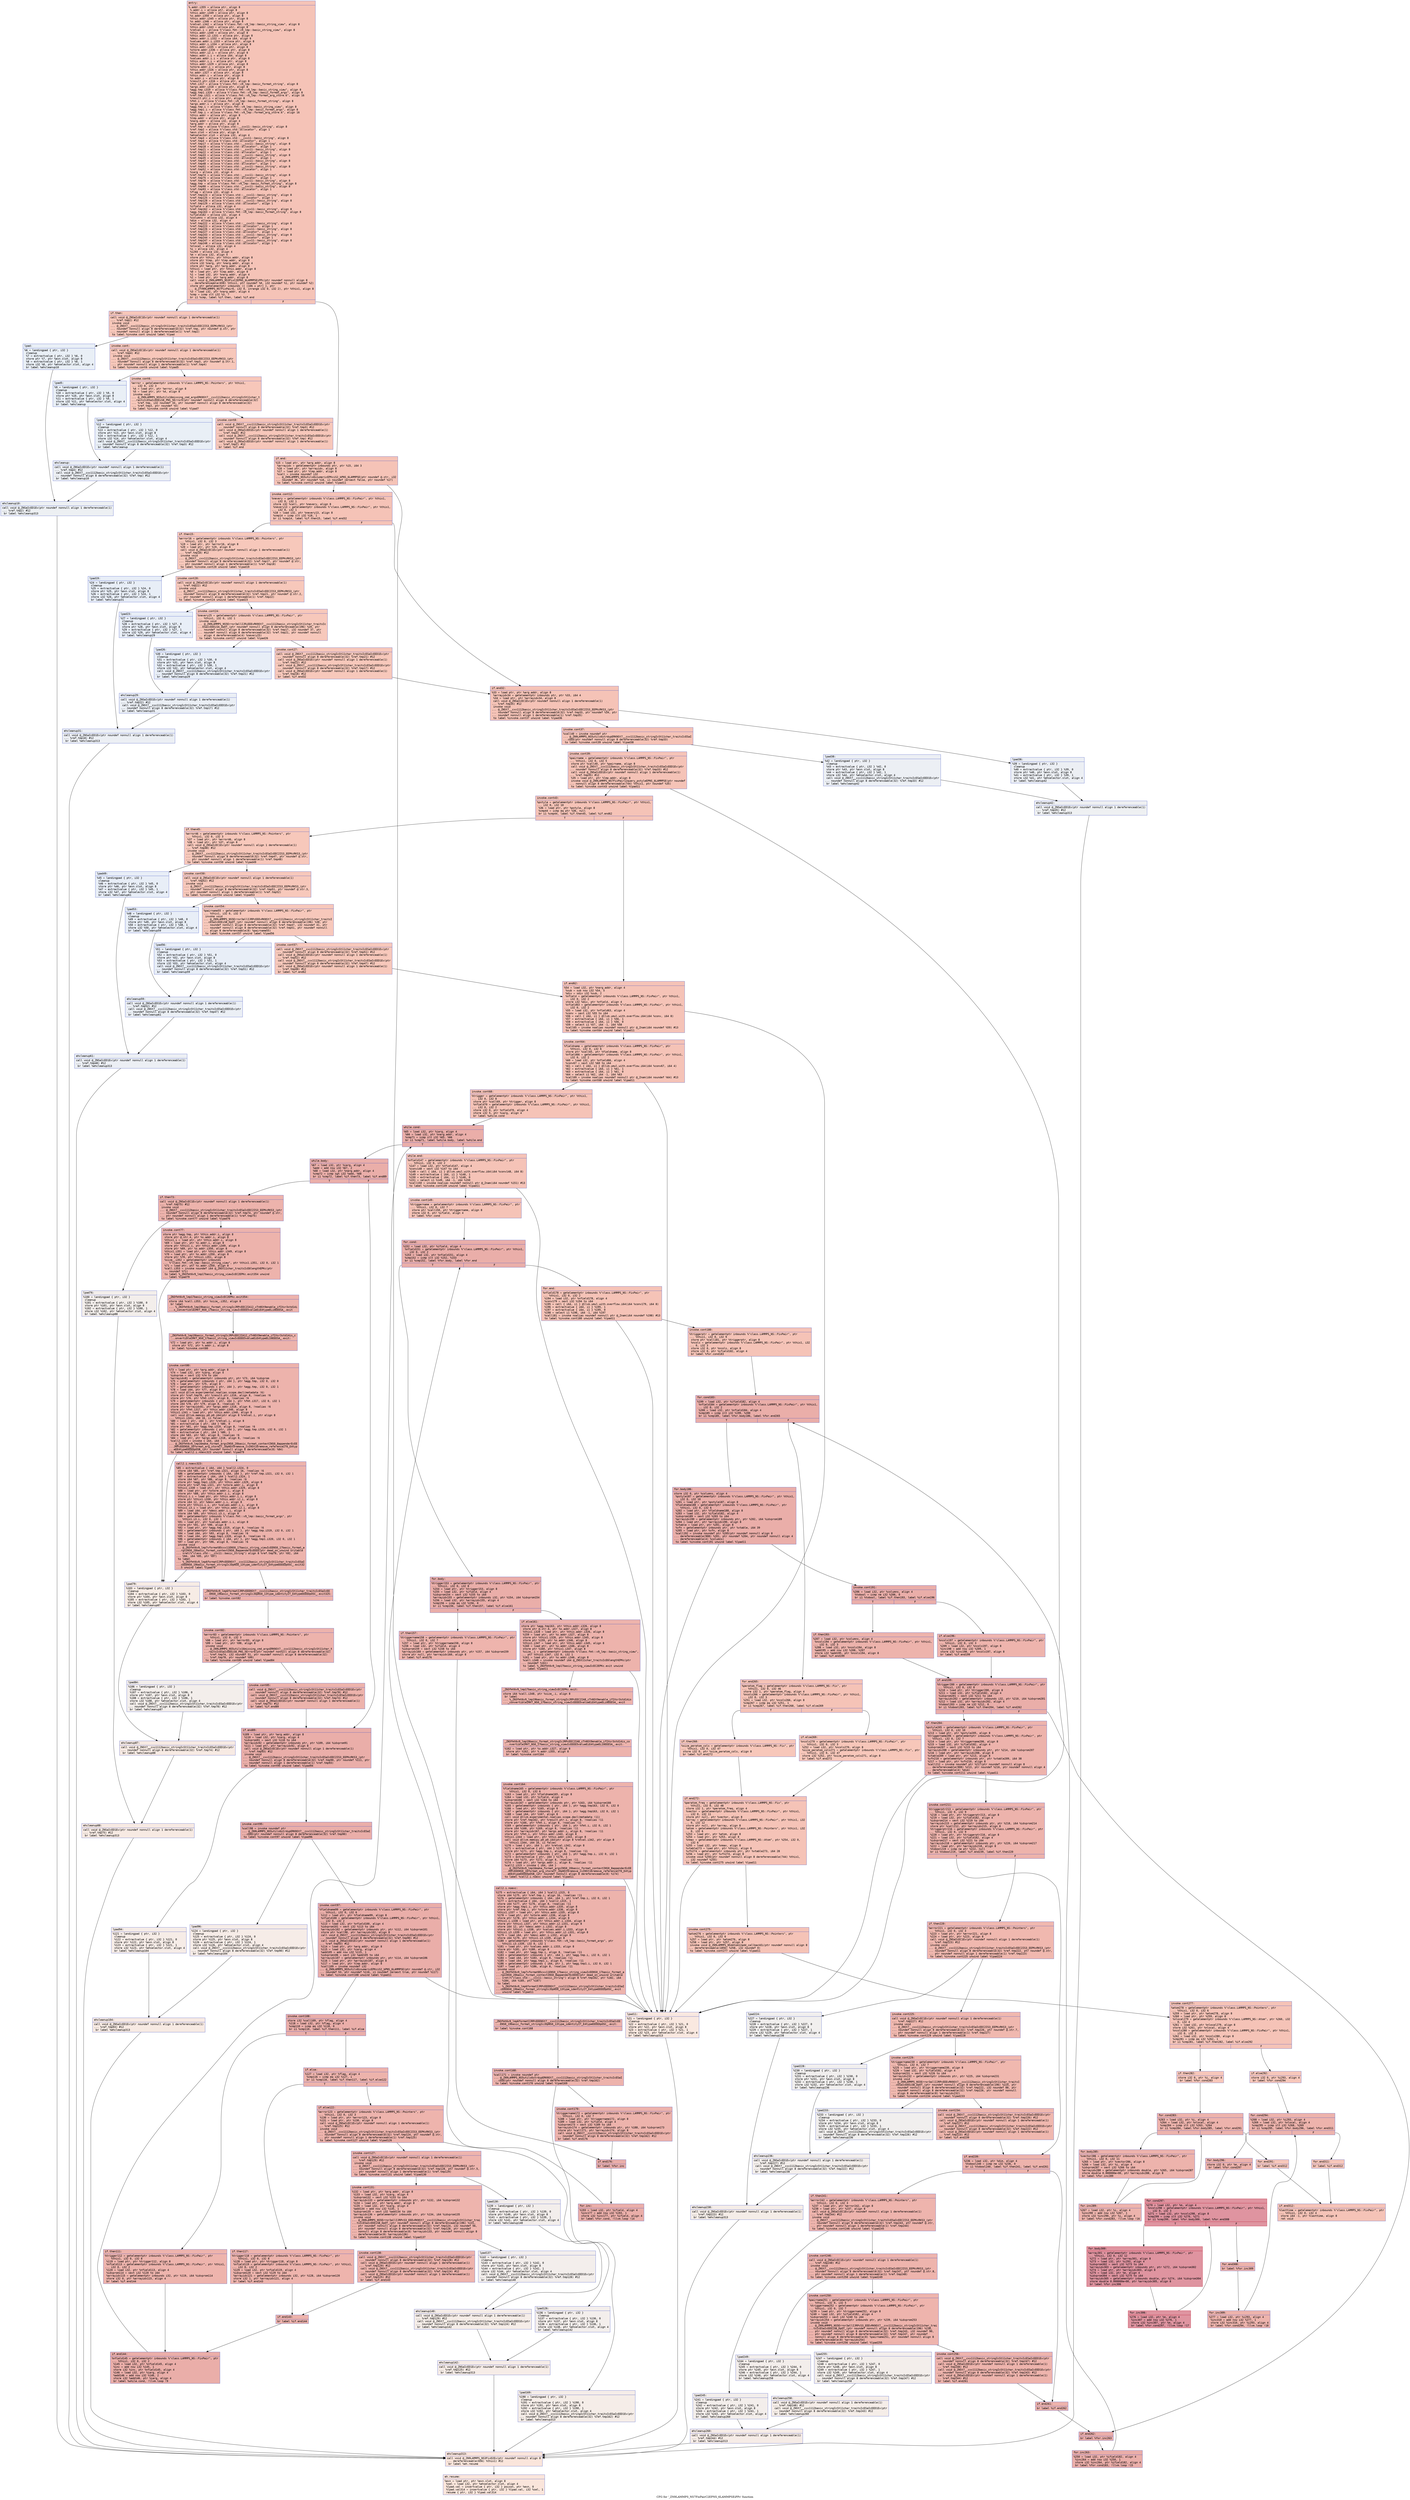 digraph "CFG for '_ZN9LAMMPS_NS7FixPairC2EPNS_6LAMMPSEiPPc' function" {
	label="CFG for '_ZN9LAMMPS_NS7FixPairC2EPNS_6LAMMPSEiPPc' function";

	Node0x5629e4c57e20 [shape=record,color="#3d50c3ff", style=filled, fillcolor="#e8765c70" fontname="Courier",label="{entry:\l|  %.addr.i355 = alloca ptr, align 8\l  %.addr.i = alloca ptr, align 8\l  %this.addr.i349 = alloca ptr, align 8\l  %s.addr.i350 = alloca ptr, align 8\l  %this.addr.i345 = alloca ptr, align 8\l  %s.addr.i346 = alloca ptr, align 8\l  %retval.i342 = alloca %\"class.fmt::v9_lmp::basic_string_view\", align 8\l  %this.addr.i343 = alloca ptr, align 8\l  %retval.i = alloca %\"class.fmt::v9_lmp::basic_string_view\", align 8\l  %this.addr.i340 = alloca ptr, align 8\l  %this.addr.i2.i331 = alloca ptr, align 8\l  %desc.addr.i.i332 = alloca i64, align 8\l  %values.addr.i.i333 = alloca ptr, align 8\l  %this.addr.i.i334 = alloca ptr, align 8\l  %this.addr.i335 = alloca ptr, align 8\l  %store.addr.i336 = alloca ptr, align 8\l  %this.addr.i2.i = alloca ptr, align 8\l  %desc.addr.i.i = alloca i64, align 8\l  %values.addr.i.i = alloca ptr, align 8\l  %this.addr.i.i = alloca ptr, align 8\l  %this.addr.i329 = alloca ptr, align 8\l  %store.addr.i = alloca ptr, align 8\l  %this.addr.i326 = alloca ptr, align 8\l  %s.addr.i327 = alloca ptr, align 8\l  %this.addr.i = alloca ptr, align 8\l  %s.addr.i = alloca ptr, align 8\l  %result.ptr.i316 = alloca ptr, align 8\l  %fmt.i317 = alloca %\"class.fmt::v9_lmp::basic_format_string\", align 8\l  %args.addr.i318 = alloca ptr, align 8\l  %agg.tmp.i319 = alloca %\"class.fmt::v9_lmp::basic_string_view\", align 8\l  %agg.tmp1.i320 = alloca %\"class.fmt::v9_lmp::basic_format_args\", align 8\l  %ref.tmp.i321 = alloca %\"class.fmt::v9_lmp::format_arg_store.6\", align 16\l  %result.ptr.i = alloca ptr, align 8\l  %fmt.i = alloca %\"class.fmt::v9_lmp::basic_format_string\", align 8\l  %args.addr.i = alloca ptr, align 8\l  %agg.tmp.i = alloca %\"class.fmt::v9_lmp::basic_string_view\", align 8\l  %agg.tmp1.i = alloca %\"class.fmt::v9_lmp::basic_format_args\", align 8\l  %ref.tmp.i = alloca %\"class.fmt::v9_lmp::format_arg_store.6\", align 16\l  %this.addr = alloca ptr, align 8\l  %lmp.addr = alloca ptr, align 8\l  %narg.addr = alloca i32, align 4\l  %arg.addr = alloca ptr, align 8\l  %ref.tmp = alloca %\"class.std::__cxx11::basic_string\", align 8\l  %ref.tmp2 = alloca %\"class.std::allocator\", align 1\l  %exn.slot = alloca ptr, align 8\l  %ehselector.slot = alloca i32, align 4\l  %ref.tmp3 = alloca %\"class.std::__cxx11::basic_string\", align 8\l  %ref.tmp4 = alloca %\"class.std::allocator\", align 1\l  %ref.tmp17 = alloca %\"class.std::__cxx11::basic_string\", align 8\l  %ref.tmp18 = alloca %\"class.std::allocator\", align 1\l  %ref.tmp21 = alloca %\"class.std::__cxx11::basic_string\", align 8\l  %ref.tmp22 = alloca %\"class.std::allocator\", align 1\l  %ref.tmp33 = alloca %\"class.std::__cxx11::basic_string\", align 8\l  %ref.tmp35 = alloca %\"class.std::allocator\", align 1\l  %ref.tmp47 = alloca %\"class.std::__cxx11::basic_string\", align 8\l  %ref.tmp48 = alloca %\"class.std::allocator\", align 1\l  %ref.tmp51 = alloca %\"class.std::__cxx11::basic_string\", align 8\l  %ref.tmp52 = alloca %\"class.std::allocator\", align 1\l  %iarg = alloca i32, align 4\l  %ref.tmp74 = alloca %\"class.std::__cxx11::basic_string\", align 8\l  %ref.tmp75 = alloca %\"class.std::allocator\", align 1\l  %ref.tmp78 = alloca %\"class.std::__cxx11::basic_string\", align 8\l  %agg.tmp = alloca %\"class.fmt::v9_lmp::basic_format_string\", align 8\l  %ref.tmp90 = alloca %\"class.std::__cxx11::basic_string\", align 8\l  %ref.tmp93 = alloca %\"class.std::allocator\", align 1\l  %flag = alloca i32, align 4\l  %ref.tmp124 = alloca %\"class.std::__cxx11::basic_string\", align 8\l  %ref.tmp125 = alloca %\"class.std::allocator\", align 1\l  %ref.tmp128 = alloca %\"class.std::__cxx11::basic_string\", align 8\l  %ref.tmp129 = alloca %\"class.std::allocator\", align 1\l  %ifield = alloca i32, align 4\l  %ref.tmp162 = alloca %\"class.std::__cxx11::basic_string\", align 8\l  %agg.tmp163 = alloca %\"class.fmt::v9_lmp::basic_format_string\", align 8\l  %ifield182 = alloca i32, align 4\l  %columns = alloca i32, align 4\l  %dim = alloca i32, align 4\l  %ref.tmp222 = alloca %\"class.std::__cxx11::basic_string\", align 8\l  %ref.tmp223 = alloca %\"class.std::allocator\", align 1\l  %ref.tmp226 = alloca %\"class.std::__cxx11::basic_string\", align 8\l  %ref.tmp227 = alloca %\"class.std::allocator\", align 1\l  %ref.tmp243 = alloca %\"class.std::__cxx11::basic_string\", align 8\l  %ref.tmp244 = alloca %\"class.std::allocator\", align 1\l  %ref.tmp247 = alloca %\"class.std::__cxx11::basic_string\", align 8\l  %ref.tmp248 = alloca %\"class.std::allocator\", align 1\l  %nlocal = alloca i32, align 4\l  %i = alloca i32, align 4\l  %i293 = alloca i32, align 4\l  %m = alloca i32, align 4\l  store ptr %this, ptr %this.addr, align 8\l  store ptr %lmp, ptr %lmp.addr, align 8\l  store i32 %narg, ptr %narg.addr, align 4\l  store ptr %arg, ptr %arg.addr, align 8\l  %this1 = load ptr, ptr %this.addr, align 8\l  %0 = load ptr, ptr %lmp.addr, align 8\l  %1 = load i32, ptr %narg.addr, align 4\l  %2 = load ptr, ptr %arg.addr, align 8\l  call void @_ZN9LAMMPS_NS3FixC2EPNS_6LAMMPSEiPPc(ptr noundef nonnull align 8\l... dereferenceable(656) %this1, ptr noundef %0, i32 noundef %1, ptr noundef %2)\l  store ptr getelementptr inbounds (\{ [106 x ptr] \}, ptr\l... @_ZTVN9LAMMPS_NS7FixPairE, i32 0, inrange i32 0, i32 2), ptr %this1, align 8\l  %3 = load i32, ptr %narg.addr, align 4\l  %cmp = icmp slt i32 %3, 7\l  br i1 %cmp, label %if.then, label %if.end\l|{<s0>T|<s1>F}}"];
	Node0x5629e4c57e20:s0 -> Node0x5629e4c5e600[tooltip="entry -> if.then\nProbability 50.00%" ];
	Node0x5629e4c57e20:s1 -> Node0x5629e4c5e6b0[tooltip="entry -> if.end\nProbability 50.00%" ];
	Node0x5629e4c5e600 [shape=record,color="#3d50c3ff", style=filled, fillcolor="#ec7f6370" fontname="Courier",label="{if.then:\l|  call void @_ZNSaIcEC1Ev(ptr noundef nonnull align 1 dereferenceable(1)\l... %ref.tmp2) #12\l  invoke void\l... @_ZNSt7__cxx1112basic_stringIcSt11char_traitsIcESaIcEEC2IS3_EEPKcRKS3_(ptr\l... noundef nonnull align 8 dereferenceable(32) %ref.tmp, ptr noundef @.str, ptr\l... noundef nonnull align 1 dereferenceable(1) %ref.tmp2)\l          to label %invoke.cont unwind label %lpad\l}"];
	Node0x5629e4c5e600 -> Node0x5629e4c5afd0[tooltip="if.then -> invoke.cont\nProbability 100.00%" ];
	Node0x5629e4c5e600 -> Node0x5629e4c5b080[tooltip="if.then -> lpad\nProbability 0.00%" ];
	Node0x5629e4c5afd0 [shape=record,color="#3d50c3ff", style=filled, fillcolor="#ec7f6370" fontname="Courier",label="{invoke.cont:\l|  call void @_ZNSaIcEC1Ev(ptr noundef nonnull align 1 dereferenceable(1)\l... %ref.tmp4) #12\l  invoke void\l... @_ZNSt7__cxx1112basic_stringIcSt11char_traitsIcESaIcEEC2IS3_EEPKcRKS3_(ptr\l... noundef nonnull align 8 dereferenceable(32) %ref.tmp3, ptr noundef @.str.1,\l... ptr noundef nonnull align 1 dereferenceable(1) %ref.tmp4)\l          to label %invoke.cont6 unwind label %lpad5\l}"];
	Node0x5629e4c5afd0 -> Node0x5629e4c5f530[tooltip="invoke.cont -> invoke.cont6\nProbability 100.00%" ];
	Node0x5629e4c5afd0 -> Node0x5629e4c5f580[tooltip="invoke.cont -> lpad5\nProbability 0.00%" ];
	Node0x5629e4c5f530 [shape=record,color="#3d50c3ff", style=filled, fillcolor="#ec7f6370" fontname="Courier",label="{invoke.cont6:\l|  %error = getelementptr inbounds %\"class.LAMMPS_NS::Pointers\", ptr %this1,\l... i32 0, i32 3\l  %4 = load ptr, ptr %error, align 8\l  %5 = load ptr, ptr %4, align 8\l  invoke void\l... @_ZN9LAMMPS_NS5utils16missing_cmd_argsERKNSt7__cxx1112basic_stringIcSt11char_t\l...raitsIcESaIcEEEiS8_PNS_5ErrorE(ptr noundef nonnull align 8 dereferenceable(32)\l... %ref.tmp, i32 noundef 34, ptr noundef nonnull align 8 dereferenceable(32)\l... %ref.tmp3, ptr noundef %5)\l          to label %invoke.cont8 unwind label %lpad7\l}"];
	Node0x5629e4c5f530 -> Node0x5629e4c5f4e0[tooltip="invoke.cont6 -> invoke.cont8\nProbability 100.00%" ];
	Node0x5629e4c5f530 -> Node0x5629e4c5f8d0[tooltip="invoke.cont6 -> lpad7\nProbability 0.00%" ];
	Node0x5629e4c5f4e0 [shape=record,color="#3d50c3ff", style=filled, fillcolor="#ec7f6370" fontname="Courier",label="{invoke.cont8:\l|  call void @_ZNSt7__cxx1112basic_stringIcSt11char_traitsIcESaIcEED1Ev(ptr\l... noundef nonnull align 8 dereferenceable(32) %ref.tmp3) #12\l  call void @_ZNSaIcED1Ev(ptr noundef nonnull align 1 dereferenceable(1)\l... %ref.tmp4) #12\l  call void @_ZNSt7__cxx1112basic_stringIcSt11char_traitsIcESaIcEED1Ev(ptr\l... noundef nonnull align 8 dereferenceable(32) %ref.tmp) #12\l  call void @_ZNSaIcED1Ev(ptr noundef nonnull align 1 dereferenceable(1)\l... %ref.tmp2) #12\l  br label %if.end\l}"];
	Node0x5629e4c5f4e0 -> Node0x5629e4c5e6b0[tooltip="invoke.cont8 -> if.end\nProbability 100.00%" ];
	Node0x5629e4c5b080 [shape=record,color="#3d50c3ff", style=filled, fillcolor="#cedaeb70" fontname="Courier",label="{lpad:\l|  %6 = landingpad \{ ptr, i32 \}\l          cleanup\l  %7 = extractvalue \{ ptr, i32 \} %6, 0\l  store ptr %7, ptr %exn.slot, align 8\l  %8 = extractvalue \{ ptr, i32 \} %6, 1\l  store i32 %8, ptr %ehselector.slot, align 4\l  br label %ehcleanup10\l}"];
	Node0x5629e4c5b080 -> Node0x5629e4c60500[tooltip="lpad -> ehcleanup10\nProbability 100.00%" ];
	Node0x5629e4c5f580 [shape=record,color="#3d50c3ff", style=filled, fillcolor="#cedaeb70" fontname="Courier",label="{lpad5:\l|  %9 = landingpad \{ ptr, i32 \}\l          cleanup\l  %10 = extractvalue \{ ptr, i32 \} %9, 0\l  store ptr %10, ptr %exn.slot, align 8\l  %11 = extractvalue \{ ptr, i32 \} %9, 1\l  store i32 %11, ptr %ehselector.slot, align 4\l  br label %ehcleanup\l}"];
	Node0x5629e4c5f580 -> Node0x5629e4c608d0[tooltip="lpad5 -> ehcleanup\nProbability 100.00%" ];
	Node0x5629e4c5f8d0 [shape=record,color="#3d50c3ff", style=filled, fillcolor="#cedaeb70" fontname="Courier",label="{lpad7:\l|  %12 = landingpad \{ ptr, i32 \}\l          cleanup\l  %13 = extractvalue \{ ptr, i32 \} %12, 0\l  store ptr %13, ptr %exn.slot, align 8\l  %14 = extractvalue \{ ptr, i32 \} %12, 1\l  store i32 %14, ptr %ehselector.slot, align 4\l  call void @_ZNSt7__cxx1112basic_stringIcSt11char_traitsIcESaIcEED1Ev(ptr\l... noundef nonnull align 8 dereferenceable(32) %ref.tmp3) #12\l  br label %ehcleanup\l}"];
	Node0x5629e4c5f8d0 -> Node0x5629e4c608d0[tooltip="lpad7 -> ehcleanup\nProbability 100.00%" ];
	Node0x5629e4c608d0 [shape=record,color="#3d50c3ff", style=filled, fillcolor="#d4dbe670" fontname="Courier",label="{ehcleanup:\l|  call void @_ZNSaIcED1Ev(ptr noundef nonnull align 1 dereferenceable(1)\l... %ref.tmp4) #12\l  call void @_ZNSt7__cxx1112basic_stringIcSt11char_traitsIcESaIcEED1Ev(ptr\l... noundef nonnull align 8 dereferenceable(32) %ref.tmp) #12\l  br label %ehcleanup10\l}"];
	Node0x5629e4c608d0 -> Node0x5629e4c60500[tooltip="ehcleanup -> ehcleanup10\nProbability 100.00%" ];
	Node0x5629e4c60500 [shape=record,color="#3d50c3ff", style=filled, fillcolor="#d6dce470" fontname="Courier",label="{ehcleanup10:\l|  call void @_ZNSaIcED1Ev(ptr noundef nonnull align 1 dereferenceable(1)\l... %ref.tmp2) #12\l  br label %ehcleanup313\l}"];
	Node0x5629e4c60500 -> Node0x5629e4c611e0[tooltip="ehcleanup10 -> ehcleanup313\nProbability 100.00%" ];
	Node0x5629e4c5e6b0 [shape=record,color="#3d50c3ff", style=filled, fillcolor="#e8765c70" fontname="Courier",label="{if.end:\l|  %15 = load ptr, ptr %arg.addr, align 8\l  %arrayidx = getelementptr inbounds ptr, ptr %15, i64 3\l  %16 = load ptr, ptr %arrayidx, align 8\l  %17 = load ptr, ptr %lmp.addr, align 8\l  %call = invoke noundef i32\l... @_ZN9LAMMPS_NS5utils8inumericEPKciS2_bPNS_6LAMMPSE(ptr noundef @.str, i32\l... noundef 36, ptr noundef %16, i1 noundef zeroext false, ptr noundef %17)\l          to label %invoke.cont12 unwind label %lpad11\l}"];
	Node0x5629e4c5e6b0 -> Node0x5629e4c615d0[tooltip="if.end -> invoke.cont12\nProbability 100.00%" ];
	Node0x5629e4c5e6b0 -> Node0x5629e4c61650[tooltip="if.end -> lpad11\nProbability 0.00%" ];
	Node0x5629e4c615d0 [shape=record,color="#3d50c3ff", style=filled, fillcolor="#e8765c70" fontname="Courier",label="{invoke.cont12:\l|  %nevery = getelementptr inbounds %\"class.LAMMPS_NS::FixPair\", ptr %this1,\l... i32 0, i32 1\l  store i32 %call, ptr %nevery, align 8\l  %nevery13 = getelementptr inbounds %\"class.LAMMPS_NS::FixPair\", ptr %this1,\l... i32 0, i32 1\l  %18 = load i32, ptr %nevery13, align 8\l  %cmp14 = icmp slt i32 %18, 1\l  br i1 %cmp14, label %if.then15, label %if.end32\l|{<s0>T|<s1>F}}"];
	Node0x5629e4c615d0:s0 -> Node0x5629e4c61cf0[tooltip="invoke.cont12 -> if.then15\nProbability 37.50%" ];
	Node0x5629e4c615d0:s1 -> Node0x5629e4c61d70[tooltip="invoke.cont12 -> if.end32\nProbability 62.50%" ];
	Node0x5629e4c61cf0 [shape=record,color="#3d50c3ff", style=filled, fillcolor="#ed836670" fontname="Courier",label="{if.then15:\l|  %error16 = getelementptr inbounds %\"class.LAMMPS_NS::Pointers\", ptr\l... %this1, i32 0, i32 3\l  %19 = load ptr, ptr %error16, align 8\l  %20 = load ptr, ptr %19, align 8\l  call void @_ZNSaIcEC1Ev(ptr noundef nonnull align 1 dereferenceable(1)\l... %ref.tmp18) #12\l  invoke void\l... @_ZNSt7__cxx1112basic_stringIcSt11char_traitsIcESaIcEEC2IS3_EEPKcRKS3_(ptr\l... noundef nonnull align 8 dereferenceable(32) %ref.tmp17, ptr noundef @.str,\l... ptr noundef nonnull align 1 dereferenceable(1) %ref.tmp18)\l          to label %invoke.cont20 unwind label %lpad19\l}"];
	Node0x5629e4c61cf0 -> Node0x5629e4c62260[tooltip="if.then15 -> invoke.cont20\nProbability 100.00%" ];
	Node0x5629e4c61cf0 -> Node0x5629e4c622e0[tooltip="if.then15 -> lpad19\nProbability 0.00%" ];
	Node0x5629e4c62260 [shape=record,color="#3d50c3ff", style=filled, fillcolor="#ed836670" fontname="Courier",label="{invoke.cont20:\l|  call void @_ZNSaIcEC1Ev(ptr noundef nonnull align 1 dereferenceable(1)\l... %ref.tmp22) #12\l  invoke void\l... @_ZNSt7__cxx1112basic_stringIcSt11char_traitsIcESaIcEEC2IS3_EEPKcRKS3_(ptr\l... noundef nonnull align 8 dereferenceable(32) %ref.tmp21, ptr noundef @.str.2,\l... ptr noundef nonnull align 1 dereferenceable(1) %ref.tmp22)\l          to label %invoke.cont24 unwind label %lpad23\l}"];
	Node0x5629e4c62260 -> Node0x5629e4c62540[tooltip="invoke.cont20 -> invoke.cont24\nProbability 100.00%" ];
	Node0x5629e4c62260 -> Node0x5629e4c62590[tooltip="invoke.cont20 -> lpad23\nProbability 0.00%" ];
	Node0x5629e4c62540 [shape=record,color="#3d50c3ff", style=filled, fillcolor="#ed836670" fontname="Courier",label="{invoke.cont24:\l|  %nevery25 = getelementptr inbounds %\"class.LAMMPS_NS::FixPair\", ptr\l... %this1, i32 0, i32 1\l  invoke void\l... @_ZN9LAMMPS_NS5Error3allIJRiEEEvRKNSt7__cxx1112basic_stringIcSt11char_traitsIc\l...ESaIcEEEiSA_DpOT_(ptr noundef nonnull align 8 dereferenceable(196) %20, ptr\l... noundef nonnull align 8 dereferenceable(32) %ref.tmp17, i32 noundef 37, ptr\l... noundef nonnull align 8 dereferenceable(32) %ref.tmp21, ptr noundef nonnull\l... align 4 dereferenceable(4) %nevery25)\l          to label %invoke.cont27 unwind label %lpad26\l}"];
	Node0x5629e4c62540 -> Node0x5629e4c624f0[tooltip="invoke.cont24 -> invoke.cont27\nProbability 100.00%" ];
	Node0x5629e4c62540 -> Node0x5629e4c62a70[tooltip="invoke.cont24 -> lpad26\nProbability 0.00%" ];
	Node0x5629e4c624f0 [shape=record,color="#3d50c3ff", style=filled, fillcolor="#ed836670" fontname="Courier",label="{invoke.cont27:\l|  call void @_ZNSt7__cxx1112basic_stringIcSt11char_traitsIcESaIcEED1Ev(ptr\l... noundef nonnull align 8 dereferenceable(32) %ref.tmp21) #12\l  call void @_ZNSaIcED1Ev(ptr noundef nonnull align 1 dereferenceable(1)\l... %ref.tmp22) #12\l  call void @_ZNSt7__cxx1112basic_stringIcSt11char_traitsIcESaIcEED1Ev(ptr\l... noundef nonnull align 8 dereferenceable(32) %ref.tmp17) #12\l  call void @_ZNSaIcED1Ev(ptr noundef nonnull align 1 dereferenceable(1)\l... %ref.tmp18) #12\l  br label %if.end32\l}"];
	Node0x5629e4c624f0 -> Node0x5629e4c61d70[tooltip="invoke.cont27 -> if.end32\nProbability 100.00%" ];
	Node0x5629e4c61650 [shape=record,color="#3d50c3ff", style=filled, fillcolor="#f1ccb870" fontname="Courier",label="{lpad11:\l|  %21 = landingpad \{ ptr, i32 \}\l          cleanup\l  %22 = extractvalue \{ ptr, i32 \} %21, 0\l  store ptr %22, ptr %exn.slot, align 8\l  %23 = extractvalue \{ ptr, i32 \} %21, 1\l  store i32 %23, ptr %ehselector.slot, align 4\l  br label %ehcleanup313\l}"];
	Node0x5629e4c61650 -> Node0x5629e4c611e0[tooltip="lpad11 -> ehcleanup313\nProbability 100.00%" ];
	Node0x5629e4c622e0 [shape=record,color="#3d50c3ff", style=filled, fillcolor="#cbd8ee70" fontname="Courier",label="{lpad19:\l|  %24 = landingpad \{ ptr, i32 \}\l          cleanup\l  %25 = extractvalue \{ ptr, i32 \} %24, 0\l  store ptr %25, ptr %exn.slot, align 8\l  %26 = extractvalue \{ ptr, i32 \} %24, 1\l  store i32 %26, ptr %ehselector.slot, align 4\l  br label %ehcleanup31\l}"];
	Node0x5629e4c622e0 -> Node0x5629e4c637e0[tooltip="lpad19 -> ehcleanup31\nProbability 100.00%" ];
	Node0x5629e4c62590 [shape=record,color="#3d50c3ff", style=filled, fillcolor="#cbd8ee70" fontname="Courier",label="{lpad23:\l|  %27 = landingpad \{ ptr, i32 \}\l          cleanup\l  %28 = extractvalue \{ ptr, i32 \} %27, 0\l  store ptr %28, ptr %exn.slot, align 8\l  %29 = extractvalue \{ ptr, i32 \} %27, 1\l  store i32 %29, ptr %ehselector.slot, align 4\l  br label %ehcleanup29\l}"];
	Node0x5629e4c62590 -> Node0x5629e4c63b50[tooltip="lpad23 -> ehcleanup29\nProbability 100.00%" ];
	Node0x5629e4c62a70 [shape=record,color="#3d50c3ff", style=filled, fillcolor="#cbd8ee70" fontname="Courier",label="{lpad26:\l|  %30 = landingpad \{ ptr, i32 \}\l          cleanup\l  %31 = extractvalue \{ ptr, i32 \} %30, 0\l  store ptr %31, ptr %exn.slot, align 8\l  %32 = extractvalue \{ ptr, i32 \} %30, 1\l  store i32 %32, ptr %ehselector.slot, align 4\l  call void @_ZNSt7__cxx1112basic_stringIcSt11char_traitsIcESaIcEED1Ev(ptr\l... noundef nonnull align 8 dereferenceable(32) %ref.tmp21) #12\l  br label %ehcleanup29\l}"];
	Node0x5629e4c62a70 -> Node0x5629e4c63b50[tooltip="lpad26 -> ehcleanup29\nProbability 100.00%" ];
	Node0x5629e4c63b50 [shape=record,color="#3d50c3ff", style=filled, fillcolor="#d1dae970" fontname="Courier",label="{ehcleanup29:\l|  call void @_ZNSaIcED1Ev(ptr noundef nonnull align 1 dereferenceable(1)\l... %ref.tmp22) #12\l  call void @_ZNSt7__cxx1112basic_stringIcSt11char_traitsIcESaIcEED1Ev(ptr\l... noundef nonnull align 8 dereferenceable(32) %ref.tmp17) #12\l  br label %ehcleanup31\l}"];
	Node0x5629e4c63b50 -> Node0x5629e4c637e0[tooltip="ehcleanup29 -> ehcleanup31\nProbability 100.00%" ];
	Node0x5629e4c637e0 [shape=record,color="#3d50c3ff", style=filled, fillcolor="#d4dbe670" fontname="Courier",label="{ehcleanup31:\l|  call void @_ZNSaIcED1Ev(ptr noundef nonnull align 1 dereferenceable(1)\l... %ref.tmp18) #12\l  br label %ehcleanup313\l}"];
	Node0x5629e4c637e0 -> Node0x5629e4c611e0[tooltip="ehcleanup31 -> ehcleanup313\nProbability 100.00%" ];
	Node0x5629e4c61d70 [shape=record,color="#3d50c3ff", style=filled, fillcolor="#e8765c70" fontname="Courier",label="{if.end32:\l|  %33 = load ptr, ptr %arg.addr, align 8\l  %arrayidx34 = getelementptr inbounds ptr, ptr %33, i64 4\l  %34 = load ptr, ptr %arrayidx34, align 8\l  call void @_ZNSaIcEC1Ev(ptr noundef nonnull align 1 dereferenceable(1)\l... %ref.tmp35) #12\l  invoke void\l... @_ZNSt7__cxx1112basic_stringIcSt11char_traitsIcESaIcEEC2IS3_EEPKcRKS3_(ptr\l... noundef nonnull align 8 dereferenceable(32) %ref.tmp33, ptr noundef %34, ptr\l... noundef nonnull align 1 dereferenceable(1) %ref.tmp35)\l          to label %invoke.cont37 unwind label %lpad36\l}"];
	Node0x5629e4c61d70 -> Node0x5629e4c64800[tooltip="if.end32 -> invoke.cont37\nProbability 100.00%" ];
	Node0x5629e4c61d70 -> Node0x5629e4c64880[tooltip="if.end32 -> lpad36\nProbability 0.00%" ];
	Node0x5629e4c64800 [shape=record,color="#3d50c3ff", style=filled, fillcolor="#e8765c70" fontname="Courier",label="{invoke.cont37:\l|  %call40 = invoke noundef ptr\l... @_ZN9LAMMPS_NS5utils6strdupERKNSt7__cxx1112basic_stringIcSt11char_traitsIcESaI\l...cEEE(ptr noundef nonnull align 8 dereferenceable(32) %ref.tmp33)\l          to label %invoke.cont39 unwind label %lpad38\l}"];
	Node0x5629e4c64800 -> Node0x5629e4c647b0[tooltip="invoke.cont37 -> invoke.cont39\nProbability 100.00%" ];
	Node0x5629e4c64800 -> Node0x5629e4c64ab0[tooltip="invoke.cont37 -> lpad38\nProbability 0.00%" ];
	Node0x5629e4c647b0 [shape=record,color="#3d50c3ff", style=filled, fillcolor="#e8765c70" fontname="Courier",label="{invoke.cont39:\l|  %pairname = getelementptr inbounds %\"class.LAMMPS_NS::FixPair\", ptr\l... %this1, i32 0, i32 5\l  store ptr %call40, ptr %pairname, align 8\l  call void @_ZNSt7__cxx1112basic_stringIcSt11char_traitsIcESaIcEED1Ev(ptr\l... noundef nonnull align 8 dereferenceable(32) %ref.tmp33) #12\l  call void @_ZNSaIcED1Ev(ptr noundef nonnull align 1 dereferenceable(1)\l... %ref.tmp35) #12\l  %35 = load ptr, ptr %lmp.addr, align 8\l  invoke void @_ZN9LAMMPS_NS7FixPair12query_pstyleEPNS_6LAMMPSE(ptr noundef\l... nonnull align 8 dereferenceable(744) %this1, ptr noundef %35)\l          to label %invoke.cont43 unwind label %lpad11\l}"];
	Node0x5629e4c647b0 -> Node0x5629e4c65170[tooltip="invoke.cont39 -> invoke.cont43\nProbability 100.00%" ];
	Node0x5629e4c647b0 -> Node0x5629e4c61650[tooltip="invoke.cont39 -> lpad11\nProbability 0.00%" ];
	Node0x5629e4c65170 [shape=record,color="#3d50c3ff", style=filled, fillcolor="#e8765c70" fontname="Courier",label="{invoke.cont43:\l|  %pstyle = getelementptr inbounds %\"class.LAMMPS_NS::FixPair\", ptr %this1,\l... i32 0, i32 10\l  %36 = load ptr, ptr %pstyle, align 8\l  %cmp44 = icmp eq ptr %36, null\l  br i1 %cmp44, label %if.then45, label %if.end62\l|{<s0>T|<s1>F}}"];
	Node0x5629e4c65170:s0 -> Node0x5629e4c65620[tooltip="invoke.cont43 -> if.then45\nProbability 37.50%" ];
	Node0x5629e4c65170:s1 -> Node0x5629e4c656a0[tooltip="invoke.cont43 -> if.end62\nProbability 62.50%" ];
	Node0x5629e4c65620 [shape=record,color="#3d50c3ff", style=filled, fillcolor="#ed836670" fontname="Courier",label="{if.then45:\l|  %error46 = getelementptr inbounds %\"class.LAMMPS_NS::Pointers\", ptr\l... %this1, i32 0, i32 3\l  %37 = load ptr, ptr %error46, align 8\l  %38 = load ptr, ptr %37, align 8\l  call void @_ZNSaIcEC1Ev(ptr noundef nonnull align 1 dereferenceable(1)\l... %ref.tmp48) #12\l  invoke void\l... @_ZNSt7__cxx1112basic_stringIcSt11char_traitsIcESaIcEEC2IS3_EEPKcRKS3_(ptr\l... noundef nonnull align 8 dereferenceable(32) %ref.tmp47, ptr noundef @.str,\l... ptr noundef nonnull align 1 dereferenceable(1) %ref.tmp48)\l          to label %invoke.cont50 unwind label %lpad49\l}"];
	Node0x5629e4c65620 -> Node0x5629e4c65b90[tooltip="if.then45 -> invoke.cont50\nProbability 100.00%" ];
	Node0x5629e4c65620 -> Node0x5629e4c65c10[tooltip="if.then45 -> lpad49\nProbability 0.00%" ];
	Node0x5629e4c65b90 [shape=record,color="#3d50c3ff", style=filled, fillcolor="#ed836670" fontname="Courier",label="{invoke.cont50:\l|  call void @_ZNSaIcEC1Ev(ptr noundef nonnull align 1 dereferenceable(1)\l... %ref.tmp52) #12\l  invoke void\l... @_ZNSt7__cxx1112basic_stringIcSt11char_traitsIcESaIcEEC2IS3_EEPKcRKS3_(ptr\l... noundef nonnull align 8 dereferenceable(32) %ref.tmp51, ptr noundef @.str.3,\l... ptr noundef nonnull align 1 dereferenceable(1) %ref.tmp52)\l          to label %invoke.cont54 unwind label %lpad53\l}"];
	Node0x5629e4c65b90 -> Node0x5629e4c65f90[tooltip="invoke.cont50 -> invoke.cont54\nProbability 100.00%" ];
	Node0x5629e4c65b90 -> Node0x5629e4c65fe0[tooltip="invoke.cont50 -> lpad53\nProbability 0.00%" ];
	Node0x5629e4c65f90 [shape=record,color="#3d50c3ff", style=filled, fillcolor="#ed836670" fontname="Courier",label="{invoke.cont54:\l|  %pairname55 = getelementptr inbounds %\"class.LAMMPS_NS::FixPair\", ptr\l... %this1, i32 0, i32 5\l  invoke void\l... @_ZN9LAMMPS_NS5Error3allIJRPcEEEvRKNSt7__cxx1112basic_stringIcSt11char_traitsI\l...cESaIcEEEiSB_DpOT_(ptr noundef nonnull align 8 dereferenceable(196) %38, ptr\l... noundef nonnull align 8 dereferenceable(32) %ref.tmp47, i32 noundef 41, ptr\l... noundef nonnull align 8 dereferenceable(32) %ref.tmp51, ptr noundef nonnull\l... align 8 dereferenceable(8) %pairname55)\l          to label %invoke.cont57 unwind label %lpad56\l}"];
	Node0x5629e4c65f90 -> Node0x5629e4c65f40[tooltip="invoke.cont54 -> invoke.cont57\nProbability 100.00%" ];
	Node0x5629e4c65f90 -> Node0x5629e4c66460[tooltip="invoke.cont54 -> lpad56\nProbability 0.00%" ];
	Node0x5629e4c65f40 [shape=record,color="#3d50c3ff", style=filled, fillcolor="#ed836670" fontname="Courier",label="{invoke.cont57:\l|  call void @_ZNSt7__cxx1112basic_stringIcSt11char_traitsIcESaIcEED1Ev(ptr\l... noundef nonnull align 8 dereferenceable(32) %ref.tmp51) #12\l  call void @_ZNSaIcED1Ev(ptr noundef nonnull align 1 dereferenceable(1)\l... %ref.tmp52) #12\l  call void @_ZNSt7__cxx1112basic_stringIcSt11char_traitsIcESaIcEED1Ev(ptr\l... noundef nonnull align 8 dereferenceable(32) %ref.tmp47) #12\l  call void @_ZNSaIcED1Ev(ptr noundef nonnull align 1 dereferenceable(1)\l... %ref.tmp48) #12\l  br label %if.end62\l}"];
	Node0x5629e4c65f40 -> Node0x5629e4c656a0[tooltip="invoke.cont57 -> if.end62\nProbability 100.00%" ];
	Node0x5629e4c64880 [shape=record,color="#3d50c3ff", style=filled, fillcolor="#d4dbe670" fontname="Courier",label="{lpad36:\l|  %39 = landingpad \{ ptr, i32 \}\l          cleanup\l  %40 = extractvalue \{ ptr, i32 \} %39, 0\l  store ptr %40, ptr %exn.slot, align 8\l  %41 = extractvalue \{ ptr, i32 \} %39, 1\l  store i32 %41, ptr %ehselector.slot, align 4\l  br label %ehcleanup42\l}"];
	Node0x5629e4c64880 -> Node0x5629e4c66ee0[tooltip="lpad36 -> ehcleanup42\nProbability 100.00%" ];
	Node0x5629e4c64ab0 [shape=record,color="#3d50c3ff", style=filled, fillcolor="#d4dbe670" fontname="Courier",label="{lpad38:\l|  %42 = landingpad \{ ptr, i32 \}\l          cleanup\l  %43 = extractvalue \{ ptr, i32 \} %42, 0\l  store ptr %43, ptr %exn.slot, align 8\l  %44 = extractvalue \{ ptr, i32 \} %42, 1\l  store i32 %44, ptr %ehselector.slot, align 4\l  call void @_ZNSt7__cxx1112basic_stringIcSt11char_traitsIcESaIcEED1Ev(ptr\l... noundef nonnull align 8 dereferenceable(32) %ref.tmp33) #12\l  br label %ehcleanup42\l}"];
	Node0x5629e4c64ab0 -> Node0x5629e4c66ee0[tooltip="lpad38 -> ehcleanup42\nProbability 100.00%" ];
	Node0x5629e4c66ee0 [shape=record,color="#3d50c3ff", style=filled, fillcolor="#d9dce170" fontname="Courier",label="{ehcleanup42:\l|  call void @_ZNSaIcED1Ev(ptr noundef nonnull align 1 dereferenceable(1)\l... %ref.tmp35) #12\l  br label %ehcleanup313\l}"];
	Node0x5629e4c66ee0 -> Node0x5629e4c611e0[tooltip="ehcleanup42 -> ehcleanup313\nProbability 100.00%" ];
	Node0x5629e4c65c10 [shape=record,color="#3d50c3ff", style=filled, fillcolor="#cbd8ee70" fontname="Courier",label="{lpad49:\l|  %45 = landingpad \{ ptr, i32 \}\l          cleanup\l  %46 = extractvalue \{ ptr, i32 \} %45, 0\l  store ptr %46, ptr %exn.slot, align 8\l  %47 = extractvalue \{ ptr, i32 \} %45, 1\l  store i32 %47, ptr %ehselector.slot, align 4\l  br label %ehcleanup61\l}"];
	Node0x5629e4c65c10 -> Node0x5629e4c67fe0[tooltip="lpad49 -> ehcleanup61\nProbability 100.00%" ];
	Node0x5629e4c65fe0 [shape=record,color="#3d50c3ff", style=filled, fillcolor="#cbd8ee70" fontname="Courier",label="{lpad53:\l|  %48 = landingpad \{ ptr, i32 \}\l          cleanup\l  %49 = extractvalue \{ ptr, i32 \} %48, 0\l  store ptr %49, ptr %exn.slot, align 8\l  %50 = extractvalue \{ ptr, i32 \} %48, 1\l  store i32 %50, ptr %ehselector.slot, align 4\l  br label %ehcleanup59\l}"];
	Node0x5629e4c65fe0 -> Node0x5629e4c68350[tooltip="lpad53 -> ehcleanup59\nProbability 100.00%" ];
	Node0x5629e4c66460 [shape=record,color="#3d50c3ff", style=filled, fillcolor="#cbd8ee70" fontname="Courier",label="{lpad56:\l|  %51 = landingpad \{ ptr, i32 \}\l          cleanup\l  %52 = extractvalue \{ ptr, i32 \} %51, 0\l  store ptr %52, ptr %exn.slot, align 8\l  %53 = extractvalue \{ ptr, i32 \} %51, 1\l  store i32 %53, ptr %ehselector.slot, align 4\l  call void @_ZNSt7__cxx1112basic_stringIcSt11char_traitsIcESaIcEED1Ev(ptr\l... noundef nonnull align 8 dereferenceable(32) %ref.tmp51) #12\l  br label %ehcleanup59\l}"];
	Node0x5629e4c66460 -> Node0x5629e4c68350[tooltip="lpad56 -> ehcleanup59\nProbability 100.00%" ];
	Node0x5629e4c68350 [shape=record,color="#3d50c3ff", style=filled, fillcolor="#d1dae970" fontname="Courier",label="{ehcleanup59:\l|  call void @_ZNSaIcED1Ev(ptr noundef nonnull align 1 dereferenceable(1)\l... %ref.tmp52) #12\l  call void @_ZNSt7__cxx1112basic_stringIcSt11char_traitsIcESaIcEED1Ev(ptr\l... noundef nonnull align 8 dereferenceable(32) %ref.tmp47) #12\l  br label %ehcleanup61\l}"];
	Node0x5629e4c68350 -> Node0x5629e4c67fe0[tooltip="ehcleanup59 -> ehcleanup61\nProbability 100.00%" ];
	Node0x5629e4c67fe0 [shape=record,color="#3d50c3ff", style=filled, fillcolor="#d4dbe670" fontname="Courier",label="{ehcleanup61:\l|  call void @_ZNSaIcED1Ev(ptr noundef nonnull align 1 dereferenceable(1)\l... %ref.tmp48) #12\l  br label %ehcleanup313\l}"];
	Node0x5629e4c67fe0 -> Node0x5629e4c611e0[tooltip="ehcleanup61 -> ehcleanup313\nProbability 100.00%" ];
	Node0x5629e4c656a0 [shape=record,color="#3d50c3ff", style=filled, fillcolor="#e8765c70" fontname="Courier",label="{if.end62:\l|  %54 = load i32, ptr %narg.addr, align 4\l  %sub = sub nsw i32 %54, 5\l  %div = sdiv i32 %sub, 2\l  %nfield = getelementptr inbounds %\"class.LAMMPS_NS::FixPair\", ptr %this1,\l... i32 0, i32 2\l  store i32 %div, ptr %nfield, align 4\l  %nfield63 = getelementptr inbounds %\"class.LAMMPS_NS::FixPair\", ptr %this1,\l... i32 0, i32 2\l  %55 = load i32, ptr %nfield63, align 4\l  %conv = sext i32 %55 to i64\l  %56 = call \{ i64, i1 \} @llvm.umul.with.overflow.i64(i64 %conv, i64 8)\l  %57 = extractvalue \{ i64, i1 \} %56, 1\l  %58 = extractvalue \{ i64, i1 \} %56, 0\l  %59 = select i1 %57, i64 -1, i64 %58\l  %call65 = invoke noalias noundef nonnull ptr @_Znam(i64 noundef %59) #13\l          to label %invoke.cont64 unwind label %lpad11\l}"];
	Node0x5629e4c656a0 -> Node0x5629e4c69610[tooltip="if.end62 -> invoke.cont64\nProbability 100.00%" ];
	Node0x5629e4c656a0 -> Node0x5629e4c61650[tooltip="if.end62 -> lpad11\nProbability 0.00%" ];
	Node0x5629e4c69610 [shape=record,color="#3d50c3ff", style=filled, fillcolor="#e8765c70" fontname="Courier",label="{invoke.cont64:\l|  %fieldname = getelementptr inbounds %\"class.LAMMPS_NS::FixPair\", ptr\l... %this1, i32 0, i32 6\l  store ptr %call65, ptr %fieldname, align 8\l  %nfield66 = getelementptr inbounds %\"class.LAMMPS_NS::FixPair\", ptr %this1,\l... i32 0, i32 2\l  %60 = load i32, ptr %nfield66, align 4\l  %conv67 = sext i32 %60 to i64\l  %61 = call \{ i64, i1 \} @llvm.umul.with.overflow.i64(i64 %conv67, i64 4)\l  %62 = extractvalue \{ i64, i1 \} %61, 1\l  %63 = extractvalue \{ i64, i1 \} %61, 0\l  %64 = select i1 %62, i64 -1, i64 %63\l  %call69 = invoke noalias noundef nonnull ptr @_Znam(i64 noundef %64) #13\l          to label %invoke.cont68 unwind label %lpad11\l}"];
	Node0x5629e4c69610 -> Node0x5629e4c69f00[tooltip="invoke.cont64 -> invoke.cont68\nProbability 100.00%" ];
	Node0x5629e4c69610 -> Node0x5629e4c61650[tooltip="invoke.cont64 -> lpad11\nProbability 0.00%" ];
	Node0x5629e4c69f00 [shape=record,color="#3d50c3ff", style=filled, fillcolor="#e8765c70" fontname="Courier",label="{invoke.cont68:\l|  %trigger = getelementptr inbounds %\"class.LAMMPS_NS::FixPair\", ptr %this1,\l... i32 0, i32 8\l  store ptr %call69, ptr %trigger, align 8\l  %nfield70 = getelementptr inbounds %\"class.LAMMPS_NS::FixPair\", ptr %this1,\l... i32 0, i32 2\l  store i32 0, ptr %nfield70, align 4\l  store i32 5, ptr %iarg, align 4\l  br label %while.cond\l}"];
	Node0x5629e4c69f00 -> Node0x5629e4c6a350[tooltip="invoke.cont68 -> while.cond\nProbability 100.00%" ];
	Node0x5629e4c6a350 [shape=record,color="#3d50c3ff", style=filled, fillcolor="#d0473d70" fontname="Courier",label="{while.cond:\l|  %65 = load i32, ptr %iarg, align 4\l  %66 = load i32, ptr %narg.addr, align 4\l  %cmp71 = icmp slt i32 %65, %66\l  br i1 %cmp71, label %while.body, label %while.end\l|{<s0>T|<s1>F}}"];
	Node0x5629e4c6a350:s0 -> Node0x5629e4c6a5f0[tooltip="while.cond -> while.body\nProbability 96.88%" ];
	Node0x5629e4c6a350:s1 -> Node0x5629e4c6a670[tooltip="while.cond -> while.end\nProbability 3.12%" ];
	Node0x5629e4c6a5f0 [shape=record,color="#3d50c3ff", style=filled, fillcolor="#d0473d70" fontname="Courier",label="{while.body:\l|  %67 = load i32, ptr %iarg, align 4\l  %add = add nsw i32 %67, 2\l  %68 = load i32, ptr %narg.addr, align 4\l  %cmp72 = icmp sgt i32 %add, %68\l  br i1 %cmp72, label %if.then73, label %if.end89\l|{<s0>T|<s1>F}}"];
	Node0x5629e4c6a5f0:s0 -> Node0x5629e4c6aa60[tooltip="while.body -> if.then73\nProbability 50.00%" ];
	Node0x5629e4c6a5f0:s1 -> Node0x5629e4c5c320[tooltip="while.body -> if.end89\nProbability 50.00%" ];
	Node0x5629e4c6aa60 [shape=record,color="#3d50c3ff", style=filled, fillcolor="#d6524470" fontname="Courier",label="{if.then73:\l|  call void @_ZNSaIcEC1Ev(ptr noundef nonnull align 1 dereferenceable(1)\l... %ref.tmp75) #12\l  invoke void\l... @_ZNSt7__cxx1112basic_stringIcSt11char_traitsIcESaIcEEC2IS3_EEPKcRKS3_(ptr\l... noundef nonnull align 8 dereferenceable(32) %ref.tmp74, ptr noundef @.str,\l... ptr noundef nonnull align 1 dereferenceable(1) %ref.tmp75)\l          to label %invoke.cont77 unwind label %lpad76\l}"];
	Node0x5629e4c6aa60 -> Node0x5629e4c5c630[tooltip="if.then73 -> invoke.cont77\nProbability 100.00%" ];
	Node0x5629e4c6aa60 -> Node0x5629e4c5c6b0[tooltip="if.then73 -> lpad76\nProbability 0.00%" ];
	Node0x5629e4c5c630 [shape=record,color="#3d50c3ff", style=filled, fillcolor="#d6524470" fontname="Courier",label="{invoke.cont77:\l|  store ptr %agg.tmp, ptr %this.addr.i, align 8\l  store ptr @.str.4, ptr %s.addr.i, align 8\l  %this1.i = load ptr, ptr %this.addr.i, align 8\l  %69 = load ptr, ptr %s.addr.i, align 8\l  store ptr %this1.i, ptr %this.addr.i349, align 8\l  store ptr %69, ptr %s.addr.i350, align 8\l  %this1.i351 = load ptr, ptr %this.addr.i349, align 8\l  %70 = load ptr, ptr %s.addr.i350, align 8\l  store ptr %70, ptr %this1.i351, align 8\l  %size_.i352 = getelementptr inbounds\l... %\"class.fmt::v9_lmp::basic_string_view\", ptr %this1.i351, i32 0, i32 1\l  %71 = load ptr, ptr %s.addr.i350, align 8\l  %call.i353 = invoke noundef i64 @_ZNSt11char_traitsIcE6lengthEPKc(ptr\l... noundef %71)\l          to label %_ZN3fmt6v9_lmp17basic_string_viewIcEC2EPKc.exit354 unwind\l... label %lpad79\l}"];
	Node0x5629e4c5c630 -> Node0x5629e4c5c5e0[tooltip="invoke.cont77 -> _ZN3fmt6v9_lmp17basic_string_viewIcEC2EPKc.exit354\nProbability 100.00%" ];
	Node0x5629e4c5c630 -> Node0x5629e4c5d090[tooltip="invoke.cont77 -> lpad79\nProbability 0.00%" ];
	Node0x5629e4c5c5e0 [shape=record,color="#3d50c3ff", style=filled, fillcolor="#d6524470" fontname="Courier",label="{_ZN3fmt6v9_lmp17basic_string_viewIcEC2EPKc.exit354:\l|  store i64 %call.i353, ptr %size_.i352, align 8\l  br label\l... %_ZN3fmt6v9_lmp19basic_format_stringIcJRPcEEC2IA12_cTnNSt9enable_ifIXsr3std14i\l...s_convertibleIRKT_NS0_17basic_string_viewIcEEEE5valueEiE4typeELi0EEESA_.exit\l}"];
	Node0x5629e4c5c5e0 -> Node0x5629e4c6cc40[tooltip="_ZN3fmt6v9_lmp17basic_string_viewIcEC2EPKc.exit354 -> _ZN3fmt6v9_lmp19basic_format_stringIcJRPcEEC2IA12_cTnNSt9enable_ifIXsr3std14is_convertibleIRKT_NS0_17basic_string_viewIcEEEE5valueEiE4typeELi0EEESA_.exit\nProbability 100.00%" ];
	Node0x5629e4c6cc40 [shape=record,color="#3d50c3ff", style=filled, fillcolor="#d6524470" fontname="Courier",label="{_ZN3fmt6v9_lmp19basic_format_stringIcJRPcEEC2IA12_cTnNSt9enable_ifIXsr3std14is_c\l...onvertibleIRKT_NS0_17basic_string_viewIcEEEE5valueEiE4typeELi0EEESA_.exit:\l|  %72 = load ptr, ptr %s.addr.i, align 8\l  store ptr %72, ptr %.addr.i, align 8\l  br label %invoke.cont80\l}"];
	Node0x5629e4c6cc40 -> Node0x5629e4c6d040[tooltip="_ZN3fmt6v9_lmp19basic_format_stringIcJRPcEEC2IA12_cTnNSt9enable_ifIXsr3std14is_convertibleIRKT_NS0_17basic_string_viewIcEEEE5valueEiE4typeELi0EEESA_.exit -> invoke.cont80\nProbability 100.00%" ];
	Node0x5629e4c6d040 [shape=record,color="#3d50c3ff", style=filled, fillcolor="#d6524470" fontname="Courier",label="{invoke.cont80:\l|  %73 = load ptr, ptr %arg.addr, align 8\l  %74 = load i32, ptr %iarg, align 4\l  %idxprom = sext i32 %74 to i64\l  %arrayidx81 = getelementptr inbounds ptr, ptr %73, i64 %idxprom\l  %75 = getelementptr inbounds \{ ptr, i64 \}, ptr %agg.tmp, i32 0, i32 0\l  %76 = load ptr, ptr %75, align 8\l  %77 = getelementptr inbounds \{ ptr, i64 \}, ptr %agg.tmp, i32 0, i32 1\l  %78 = load i64, ptr %77, align 8\l  call void @llvm.experimental.noalias.scope.decl(metadata !6)\l  store ptr %ref.tmp78, ptr %result.ptr.i316, align 8, !noalias !6\l  store ptr %76, ptr %fmt.i317, align 8, !noalias !6\l  %79 = getelementptr inbounds \{ ptr, i64 \}, ptr %fmt.i317, i32 0, i32 1\l  store i64 %78, ptr %79, align 8, !noalias !6\l  store ptr %arrayidx81, ptr %args.addr.i318, align 8, !noalias !6\l  store ptr %fmt.i317, ptr %this.addr.i340, align 8\l  %this1.i341 = load ptr, ptr %this.addr.i340, align 8\l  call void @llvm.memcpy.p0.p0.i64(ptr align 8 %retval.i, ptr align 8\l... %this1.i341, i64 16, i1 false)\l  %80 = load \{ ptr, i64 \}, ptr %retval.i, align 8\l  %81 = extractvalue \{ ptr, i64 \} %80, 0\l  store ptr %81, ptr %agg.tmp.i319, align 8, !noalias !6\l  %82 = getelementptr inbounds \{ ptr, i64 \}, ptr %agg.tmp.i319, i32 0, i32 1\l  %83 = extractvalue \{ ptr, i64 \} %80, 1\l  store i64 %83, ptr %82, align 8, !noalias !6\l  %84 = load ptr, ptr %args.addr.i318, align 8, !noalias !6\l  %call2.i324 = invoke \{ i64, i64 \}\l... @_ZN3fmt6v9_lmp16make_format_argsINS0_20basic_format_contextINS0_8appenderEcEE\l...JRPcEEENS0_16format_arg_storeIT_JDpNSt9remove_cvINSt16remove_referenceIT0_E4typ\l...eEE4typeEEEEDpOSB_(ptr noundef nonnull align 8 dereferenceable(8) %84)\l          to label %call2.i.noexc323 unwind label %lpad79\l}"];
	Node0x5629e4c6d040 -> Node0x5629e4c70510[tooltip="invoke.cont80 -> call2.i.noexc323\nProbability 100.00%" ];
	Node0x5629e4c6d040 -> Node0x5629e4c5d090[tooltip="invoke.cont80 -> lpad79\nProbability 0.00%" ];
	Node0x5629e4c70510 [shape=record,color="#3d50c3ff", style=filled, fillcolor="#d6524470" fontname="Courier",label="{call2.i.noexc323:\l|  %85 = extractvalue \{ i64, i64 \} %call2.i324, 0\l  store i64 %85, ptr %ref.tmp.i321, align 16, !noalias !6\l  %86 = getelementptr inbounds \{ i64, i64 \}, ptr %ref.tmp.i321, i32 0, i32 1\l  %87 = extractvalue \{ i64, i64 \} %call2.i324, 1\l  store i64 %87, ptr %86, align 8, !noalias !6\l  store ptr %agg.tmp1.i320, ptr %this.addr.i329, align 8\l  store ptr %ref.tmp.i321, ptr %store.addr.i, align 8\l  %this1.i330 = load ptr, ptr %this.addr.i329, align 8\l  %88 = load ptr, ptr %store.addr.i, align 8\l  store ptr %88, ptr %this.addr.i.i, align 8\l  %this1.i.i = load ptr, ptr %this.addr.i.i, align 8\l  store ptr %this1.i330, ptr %this.addr.i2.i, align 8\l  store i64 12, ptr %desc.addr.i.i, align 8\l  store ptr %this1.i.i, ptr %values.addr.i.i, align 8\l  %this1.i3.i = load ptr, ptr %this.addr.i2.i, align 8\l  %89 = load i64, ptr %desc.addr.i.i, align 8\l  store i64 %89, ptr %this1.i3.i, align 8\l  %90 = getelementptr inbounds %\"class.fmt::v9_lmp::basic_format_args\", ptr\l... %this1.i3.i, i32 0, i32 1\l  %91 = load ptr, ptr %values.addr.i.i, align 8\l  store ptr %91, ptr %90, align 8\l  %92 = load ptr, ptr %agg.tmp.i319, align 8, !noalias !6\l  %93 = getelementptr inbounds \{ ptr, i64 \}, ptr %agg.tmp.i319, i32 0, i32 1\l  %94 = load i64, ptr %93, align 8, !noalias !6\l  %95 = load i64, ptr %agg.tmp1.i320, align 8, !noalias !6\l  %96 = getelementptr inbounds \{ i64, ptr \}, ptr %agg.tmp1.i320, i32 0, i32 1\l  %97 = load ptr, ptr %96, align 8, !noalias !6\l  invoke void\l... @_ZN3fmt6v9_lmp7vformatB5cxx11ENS0_17basic_string_viewIcEENS0_17basic_format_a\l...rgsINS0_20basic_format_contextINS0_8appenderEcEEEE(ptr dead_on_unwind writable\l... sret(%\"class.std::__cxx11::basic_string\") align 8 %ref.tmp78, ptr %92, i64\l... %94, i64 %95, ptr %97)\l          to label\l... %_ZN3fmt6v9_lmp6formatIJRPcEEENSt7__cxx1112basic_stringIcSt11char_traitsIcESaI\l...cEEENS0_19basic_format_stringIcJDpNS0_13type_identityIT_E4typeEEEEDpOSC_.exit32\l...5 unwind label %lpad79\l}"];
	Node0x5629e4c70510 -> Node0x5629e4c67900[tooltip="call2.i.noexc323 -> _ZN3fmt6v9_lmp6formatIJRPcEEENSt7__cxx1112basic_stringIcSt11char_traitsIcESaIcEEENS0_19basic_format_stringIcJDpNS0_13type_identityIT_E4typeEEEEDpOSC_.exit325\nProbability 100.00%" ];
	Node0x5629e4c70510 -> Node0x5629e4c5d090[tooltip="call2.i.noexc323 -> lpad79\nProbability 0.00%" ];
	Node0x5629e4c67900 [shape=record,color="#3d50c3ff", style=filled, fillcolor="#d6524470" fontname="Courier",label="{_ZN3fmt6v9_lmp6formatIJRPcEEENSt7__cxx1112basic_stringIcSt11char_traitsIcESaIcEE\l...ENS0_19basic_format_stringIcJDpNS0_13type_identityIT_E4typeEEEEDpOSC_.exit325:\l|  br label %invoke.cont82\l}"];
	Node0x5629e4c67900 -> Node0x5629e4c67d90[tooltip="_ZN3fmt6v9_lmp6formatIJRPcEEENSt7__cxx1112basic_stringIcSt11char_traitsIcESaIcEEENS0_19basic_format_stringIcJDpNS0_13type_identityIT_E4typeEEEEDpOSC_.exit325 -> invoke.cont82\nProbability 100.00%" ];
	Node0x5629e4c67d90 [shape=record,color="#3d50c3ff", style=filled, fillcolor="#d6524470" fontname="Courier",label="{invoke.cont82:\l|  %error83 = getelementptr inbounds %\"class.LAMMPS_NS::Pointers\", ptr\l... %this1, i32 0, i32 3\l  %98 = load ptr, ptr %error83, align 8\l  %99 = load ptr, ptr %98, align 8\l  invoke void\l... @_ZN9LAMMPS_NS5utils16missing_cmd_argsERKNSt7__cxx1112basic_stringIcSt11char_t\l...raitsIcESaIcEEEiS8_PNS_5ErrorE(ptr noundef nonnull align 8 dereferenceable(32)\l... %ref.tmp74, i32 noundef 51, ptr noundef nonnull align 8 dereferenceable(32)\l... %ref.tmp78, ptr noundef %99)\l          to label %invoke.cont85 unwind label %lpad84\l}"];
	Node0x5629e4c67d90 -> Node0x5629e4c727e0[tooltip="invoke.cont82 -> invoke.cont85\nProbability 100.00%" ];
	Node0x5629e4c67d90 -> Node0x5629e4c5e720[tooltip="invoke.cont82 -> lpad84\nProbability 0.00%" ];
	Node0x5629e4c727e0 [shape=record,color="#3d50c3ff", style=filled, fillcolor="#d6524470" fontname="Courier",label="{invoke.cont85:\l|  call void @_ZNSt7__cxx1112basic_stringIcSt11char_traitsIcESaIcEED1Ev(ptr\l... noundef nonnull align 8 dereferenceable(32) %ref.tmp78) #12\l  call void @_ZNSt7__cxx1112basic_stringIcSt11char_traitsIcESaIcEED1Ev(ptr\l... noundef nonnull align 8 dereferenceable(32) %ref.tmp74) #12\l  call void @_ZNSaIcED1Ev(ptr noundef nonnull align 1 dereferenceable(1)\l... %ref.tmp75) #12\l  br label %if.end89\l}"];
	Node0x5629e4c727e0 -> Node0x5629e4c5c320[tooltip="invoke.cont85 -> if.end89\nProbability 100.00%" ];
	Node0x5629e4c5c6b0 [shape=record,color="#3d50c3ff", style=filled, fillcolor="#e5d8d170" fontname="Courier",label="{lpad76:\l|  %100 = landingpad \{ ptr, i32 \}\l          cleanup\l  %101 = extractvalue \{ ptr, i32 \} %100, 0\l  store ptr %101, ptr %exn.slot, align 8\l  %102 = extractvalue \{ ptr, i32 \} %100, 1\l  store i32 %102, ptr %ehselector.slot, align 4\l  br label %ehcleanup88\l}"];
	Node0x5629e4c5c6b0 -> Node0x5629e4c5efa0[tooltip="lpad76 -> ehcleanup88\nProbability 100.00%" ];
	Node0x5629e4c5d090 [shape=record,color="#3d50c3ff", style=filled, fillcolor="#ecd3c570" fontname="Courier",label="{lpad79:\l|  %103 = landingpad \{ ptr, i32 \}\l          cleanup\l  %104 = extractvalue \{ ptr, i32 \} %103, 0\l  store ptr %104, ptr %exn.slot, align 8\l  %105 = extractvalue \{ ptr, i32 \} %103, 1\l  store i32 %105, ptr %ehselector.slot, align 4\l  br label %ehcleanup87\l}"];
	Node0x5629e4c5d090 -> Node0x5629e4c74050[tooltip="lpad79 -> ehcleanup87\nProbability 100.00%" ];
	Node0x5629e4c5e720 [shape=record,color="#3d50c3ff", style=filled, fillcolor="#e5d8d170" fontname="Courier",label="{lpad84:\l|  %106 = landingpad \{ ptr, i32 \}\l          cleanup\l  %107 = extractvalue \{ ptr, i32 \} %106, 0\l  store ptr %107, ptr %exn.slot, align 8\l  %108 = extractvalue \{ ptr, i32 \} %106, 1\l  store i32 %108, ptr %ehselector.slot, align 4\l  call void @_ZNSt7__cxx1112basic_stringIcSt11char_traitsIcESaIcEED1Ev(ptr\l... noundef nonnull align 8 dereferenceable(32) %ref.tmp78) #12\l  br label %ehcleanup87\l}"];
	Node0x5629e4c5e720 -> Node0x5629e4c74050[tooltip="lpad84 -> ehcleanup87\nProbability 100.00%" ];
	Node0x5629e4c74050 [shape=record,color="#3d50c3ff", style=filled, fillcolor="#eed0c070" fontname="Courier",label="{ehcleanup87:\l|  call void @_ZNSt7__cxx1112basic_stringIcSt11char_traitsIcESaIcEED1Ev(ptr\l... noundef nonnull align 8 dereferenceable(32) %ref.tmp74) #12\l  br label %ehcleanup88\l}"];
	Node0x5629e4c74050 -> Node0x5629e4c5efa0[tooltip="ehcleanup87 -> ehcleanup88\nProbability 100.00%" ];
	Node0x5629e4c5efa0 [shape=record,color="#3d50c3ff", style=filled, fillcolor="#eed0c070" fontname="Courier",label="{ehcleanup88:\l|  call void @_ZNSaIcED1Ev(ptr noundef nonnull align 1 dereferenceable(1)\l... %ref.tmp75) #12\l  br label %ehcleanup313\l}"];
	Node0x5629e4c5efa0 -> Node0x5629e4c611e0[tooltip="ehcleanup88 -> ehcleanup313\nProbability 100.00%" ];
	Node0x5629e4c5c320 [shape=record,color="#3d50c3ff", style=filled, fillcolor="#d0473d70" fontname="Courier",label="{if.end89:\l|  %109 = load ptr, ptr %arg.addr, align 8\l  %110 = load i32, ptr %iarg, align 4\l  %idxprom91 = sext i32 %110 to i64\l  %arrayidx92 = getelementptr inbounds ptr, ptr %109, i64 %idxprom91\l  %111 = load ptr, ptr %arrayidx92, align 8\l  call void @_ZNSaIcEC1Ev(ptr noundef nonnull align 1 dereferenceable(1)\l... %ref.tmp93) #12\l  invoke void\l... @_ZNSt7__cxx1112basic_stringIcSt11char_traitsIcESaIcEEC2IS3_EEPKcRKS3_(ptr\l... noundef nonnull align 8 dereferenceable(32) %ref.tmp90, ptr noundef %111, ptr\l... noundef nonnull align 1 dereferenceable(1) %ref.tmp93)\l          to label %invoke.cont95 unwind label %lpad94\l}"];
	Node0x5629e4c5c320 -> Node0x5629e4c74bc0[tooltip="if.end89 -> invoke.cont95\nProbability 100.00%" ];
	Node0x5629e4c5c320 -> Node0x5629e4c74c40[tooltip="if.end89 -> lpad94\nProbability 0.00%" ];
	Node0x5629e4c74bc0 [shape=record,color="#3d50c3ff", style=filled, fillcolor="#d0473d70" fontname="Courier",label="{invoke.cont95:\l|  %call98 = invoke noundef ptr\l... @_ZN9LAMMPS_NS5utils6strdupERKNSt7__cxx1112basic_stringIcSt11char_traitsIcESaI\l...cEEE(ptr noundef nonnull align 8 dereferenceable(32) %ref.tmp90)\l          to label %invoke.cont97 unwind label %lpad96\l}"];
	Node0x5629e4c74bc0 -> Node0x5629e4c74b70[tooltip="invoke.cont95 -> invoke.cont97\nProbability 100.00%" ];
	Node0x5629e4c74bc0 -> Node0x5629e4c74e70[tooltip="invoke.cont95 -> lpad96\nProbability 0.00%" ];
	Node0x5629e4c74b70 [shape=record,color="#3d50c3ff", style=filled, fillcolor="#d0473d70" fontname="Courier",label="{invoke.cont97:\l|  %fieldname99 = getelementptr inbounds %\"class.LAMMPS_NS::FixPair\", ptr\l... %this1, i32 0, i32 6\l  %112 = load ptr, ptr %fieldname99, align 8\l  %nfield100 = getelementptr inbounds %\"class.LAMMPS_NS::FixPair\", ptr %this1,\l... i32 0, i32 2\l  %113 = load i32, ptr %nfield100, align 4\l  %idxprom101 = sext i32 %113 to i64\l  %arrayidx102 = getelementptr inbounds ptr, ptr %112, i64 %idxprom101\l  store ptr %call98, ptr %arrayidx102, align 8\l  call void @_ZNSt7__cxx1112basic_stringIcSt11char_traitsIcESaIcEED1Ev(ptr\l... noundef nonnull align 8 dereferenceable(32) %ref.tmp90) #12\l  call void @_ZNSaIcED1Ev(ptr noundef nonnull align 1 dereferenceable(1)\l... %ref.tmp93) #12\l  %114 = load ptr, ptr %arg.addr, align 8\l  %115 = load i32, ptr %iarg, align 4\l  %add105 = add nsw i32 %115, 1\l  %idxprom106 = sext i32 %add105 to i64\l  %arrayidx107 = getelementptr inbounds ptr, ptr %114, i64 %idxprom106\l  %116 = load ptr, ptr %arrayidx107, align 8\l  %117 = load ptr, ptr %lmp.addr, align 8\l  %call109 = invoke noundef i32\l... @_ZN9LAMMPS_NS5utils8inumericEPKciS2_bPNS_6LAMMPSE(ptr noundef @.str, i32\l... noundef 53, ptr noundef %116, i1 noundef zeroext true, ptr noundef %117)\l          to label %invoke.cont108 unwind label %lpad11\l}"];
	Node0x5629e4c74b70 -> Node0x5629e4c75ba0[tooltip="invoke.cont97 -> invoke.cont108\nProbability 100.00%" ];
	Node0x5629e4c74b70 -> Node0x5629e4c61650[tooltip="invoke.cont97 -> lpad11\nProbability 0.00%" ];
	Node0x5629e4c75ba0 [shape=record,color="#3d50c3ff", style=filled, fillcolor="#d0473d70" fontname="Courier",label="{invoke.cont108:\l|  store i32 %call109, ptr %flag, align 4\l  %118 = load i32, ptr %flag, align 4\l  %cmp110 = icmp eq i32 %118, 0\l  br i1 %cmp110, label %if.then111, label %if.else\l|{<s0>T|<s1>F}}"];
	Node0x5629e4c75ba0:s0 -> Node0x5629e4c76030[tooltip="invoke.cont108 -> if.then111\nProbability 37.50%" ];
	Node0x5629e4c75ba0:s1 -> Node0x5629e4c76080[tooltip="invoke.cont108 -> if.else\nProbability 62.50%" ];
	Node0x5629e4c76030 [shape=record,color="#3d50c3ff", style=filled, fillcolor="#d8564670" fontname="Courier",label="{if.then111:\l|  %trigger112 = getelementptr inbounds %\"class.LAMMPS_NS::FixPair\", ptr\l... %this1, i32 0, i32 8\l  %119 = load ptr, ptr %trigger112, align 8\l  %nfield113 = getelementptr inbounds %\"class.LAMMPS_NS::FixPair\", ptr %this1,\l... i32 0, i32 2\l  %120 = load i32, ptr %nfield113, align 4\l  %idxprom114 = sext i32 %120 to i64\l  %arrayidx115 = getelementptr inbounds i32, ptr %119, i64 %idxprom114\l  store i32 0, ptr %arrayidx115, align 4\l  br label %if.end144\l}"];
	Node0x5629e4c76030 -> Node0x5629e4c765e0[tooltip="if.then111 -> if.end144\nProbability 100.00%" ];
	Node0x5629e4c74c40 [shape=record,color="#3d50c3ff", style=filled, fillcolor="#ead5c970" fontname="Courier",label="{lpad94:\l|  %121 = landingpad \{ ptr, i32 \}\l          cleanup\l  %122 = extractvalue \{ ptr, i32 \} %121, 0\l  store ptr %122, ptr %exn.slot, align 8\l  %123 = extractvalue \{ ptr, i32 \} %121, 1\l  store i32 %123, ptr %ehselector.slot, align 4\l  br label %ehcleanup104\l}"];
	Node0x5629e4c74c40 -> Node0x5629e4c76980[tooltip="lpad94 -> ehcleanup104\nProbability 100.00%" ];
	Node0x5629e4c74e70 [shape=record,color="#3d50c3ff", style=filled, fillcolor="#ead5c970" fontname="Courier",label="{lpad96:\l|  %124 = landingpad \{ ptr, i32 \}\l          cleanup\l  %125 = extractvalue \{ ptr, i32 \} %124, 0\l  store ptr %125, ptr %exn.slot, align 8\l  %126 = extractvalue \{ ptr, i32 \} %124, 1\l  store i32 %126, ptr %ehselector.slot, align 4\l  call void @_ZNSt7__cxx1112basic_stringIcSt11char_traitsIcESaIcEED1Ev(ptr\l... noundef nonnull align 8 dereferenceable(32) %ref.tmp90) #12\l  br label %ehcleanup104\l}"];
	Node0x5629e4c74e70 -> Node0x5629e4c76980[tooltip="lpad96 -> ehcleanup104\nProbability 100.00%" ];
	Node0x5629e4c76980 [shape=record,color="#3d50c3ff", style=filled, fillcolor="#eed0c070" fontname="Courier",label="{ehcleanup104:\l|  call void @_ZNSaIcED1Ev(ptr noundef nonnull align 1 dereferenceable(1)\l... %ref.tmp93) #12\l  br label %ehcleanup313\l}"];
	Node0x5629e4c76980 -> Node0x5629e4c611e0[tooltip="ehcleanup104 -> ehcleanup313\nProbability 100.00%" ];
	Node0x5629e4c76080 [shape=record,color="#3d50c3ff", style=filled, fillcolor="#d6524470" fontname="Courier",label="{if.else:\l|  %127 = load i32, ptr %flag, align 4\l  %cmp116 = icmp eq i32 %127, 1\l  br i1 %cmp116, label %if.then117, label %if.else122\l|{<s0>T|<s1>F}}"];
	Node0x5629e4c76080:s0 -> Node0x5629e4c77120[tooltip="if.else -> if.then117\nProbability 50.00%" ];
	Node0x5629e4c76080:s1 -> Node0x5629e4c77170[tooltip="if.else -> if.else122\nProbability 50.00%" ];
	Node0x5629e4c77120 [shape=record,color="#3d50c3ff", style=filled, fillcolor="#d8564670" fontname="Courier",label="{if.then117:\l|  %trigger118 = getelementptr inbounds %\"class.LAMMPS_NS::FixPair\", ptr\l... %this1, i32 0, i32 8\l  %128 = load ptr, ptr %trigger118, align 8\l  %nfield119 = getelementptr inbounds %\"class.LAMMPS_NS::FixPair\", ptr %this1,\l... i32 0, i32 2\l  %129 = load i32, ptr %nfield119, align 4\l  %idxprom120 = sext i32 %129 to i64\l  %arrayidx121 = getelementptr inbounds i32, ptr %128, i64 %idxprom120\l  store i32 1, ptr %arrayidx121, align 4\l  br label %if.end143\l}"];
	Node0x5629e4c77120 -> Node0x5629e4c776e0[tooltip="if.then117 -> if.end143\nProbability 100.00%" ];
	Node0x5629e4c77170 [shape=record,color="#3d50c3ff", style=filled, fillcolor="#d8564670" fontname="Courier",label="{if.else122:\l|  %error123 = getelementptr inbounds %\"class.LAMMPS_NS::Pointers\", ptr\l... %this1, i32 0, i32 3\l  %130 = load ptr, ptr %error123, align 8\l  %131 = load ptr, ptr %130, align 8\l  call void @_ZNSaIcEC1Ev(ptr noundef nonnull align 1 dereferenceable(1)\l... %ref.tmp125) #12\l  invoke void\l... @_ZNSt7__cxx1112basic_stringIcSt11char_traitsIcESaIcEEC2IS3_EEPKcRKS3_(ptr\l... noundef nonnull align 8 dereferenceable(32) %ref.tmp124, ptr noundef @.str,\l... ptr noundef nonnull align 1 dereferenceable(1) %ref.tmp125)\l          to label %invoke.cont127 unwind label %lpad126\l}"];
	Node0x5629e4c77170 -> Node0x5629e4c77b40[tooltip="if.else122 -> invoke.cont127\nProbability 100.00%" ];
	Node0x5629e4c77170 -> Node0x5629e4c77bc0[tooltip="if.else122 -> lpad126\nProbability 0.00%" ];
	Node0x5629e4c77b40 [shape=record,color="#3d50c3ff", style=filled, fillcolor="#d8564670" fontname="Courier",label="{invoke.cont127:\l|  call void @_ZNSaIcEC1Ev(ptr noundef nonnull align 1 dereferenceable(1)\l... %ref.tmp129) #12\l  invoke void\l... @_ZNSt7__cxx1112basic_stringIcSt11char_traitsIcESaIcEEC2IS3_EEPKcRKS3_(ptr\l... noundef nonnull align 8 dereferenceable(32) %ref.tmp128, ptr noundef @.str.5,\l... ptr noundef nonnull align 1 dereferenceable(1) %ref.tmp129)\l          to label %invoke.cont131 unwind label %lpad130\l}"];
	Node0x5629e4c77b40 -> Node0x5629e4c77f40[tooltip="invoke.cont127 -> invoke.cont131\nProbability 100.00%" ];
	Node0x5629e4c77b40 -> Node0x5629e4c77f90[tooltip="invoke.cont127 -> lpad130\nProbability 0.00%" ];
	Node0x5629e4c77f40 [shape=record,color="#3d50c3ff", style=filled, fillcolor="#d8564670" fontname="Courier",label="{invoke.cont131:\l|  %132 = load ptr, ptr %arg.addr, align 8\l  %133 = load i32, ptr %iarg, align 4\l  %idxprom132 = sext i32 %133 to i64\l  %arrayidx133 = getelementptr inbounds ptr, ptr %132, i64 %idxprom132\l  %134 = load ptr, ptr %arg.addr, align 8\l  %135 = load i32, ptr %iarg, align 4\l  %add134 = add nsw i32 %135, 1\l  %idxprom135 = sext i32 %add134 to i64\l  %arrayidx136 = getelementptr inbounds ptr, ptr %134, i64 %idxprom135\l  invoke void\l... @_ZN9LAMMPS_NS5Error3allIJRPcS3_EEEvRKNSt7__cxx1112basic_stringIcSt11char_trai\l...tsIcESaIcEEEiSB_DpOT_(ptr noundef nonnull align 8 dereferenceable(196) %131,\l... ptr noundef nonnull align 8 dereferenceable(32) %ref.tmp124, i32 noundef 56,\l... ptr noundef nonnull align 8 dereferenceable(32) %ref.tmp128, ptr noundef\l... nonnull align 8 dereferenceable(8) %arrayidx133, ptr noundef nonnull align 8\l... dereferenceable(8) %arrayidx136)\l          to label %invoke.cont138 unwind label %lpad137\l}"];
	Node0x5629e4c77f40 -> Node0x5629e4c77ef0[tooltip="invoke.cont131 -> invoke.cont138\nProbability 100.00%" ];
	Node0x5629e4c77f40 -> Node0x5629e4c78830[tooltip="invoke.cont131 -> lpad137\nProbability 0.00%" ];
	Node0x5629e4c77ef0 [shape=record,color="#3d50c3ff", style=filled, fillcolor="#d8564670" fontname="Courier",label="{invoke.cont138:\l|  call void @_ZNSt7__cxx1112basic_stringIcSt11char_traitsIcESaIcEED1Ev(ptr\l... noundef nonnull align 8 dereferenceable(32) %ref.tmp128) #12\l  call void @_ZNSaIcED1Ev(ptr noundef nonnull align 1 dereferenceable(1)\l... %ref.tmp129) #12\l  call void @_ZNSt7__cxx1112basic_stringIcSt11char_traitsIcESaIcEED1Ev(ptr\l... noundef nonnull align 8 dereferenceable(32) %ref.tmp124) #12\l  call void @_ZNSaIcED1Ev(ptr noundef nonnull align 1 dereferenceable(1)\l... %ref.tmp125) #12\l  br label %if.end143\l}"];
	Node0x5629e4c77ef0 -> Node0x5629e4c776e0[tooltip="invoke.cont138 -> if.end143\nProbability 100.00%" ];
	Node0x5629e4c77bc0 [shape=record,color="#3d50c3ff", style=filled, fillcolor="#e3d9d370" fontname="Courier",label="{lpad126:\l|  %136 = landingpad \{ ptr, i32 \}\l          cleanup\l  %137 = extractvalue \{ ptr, i32 \} %136, 0\l  store ptr %137, ptr %exn.slot, align 8\l  %138 = extractvalue \{ ptr, i32 \} %136, 1\l  store i32 %138, ptr %ehselector.slot, align 4\l  br label %ehcleanup142\l}"];
	Node0x5629e4c77bc0 -> Node0x5629e4c792f0[tooltip="lpad126 -> ehcleanup142\nProbability 100.00%" ];
	Node0x5629e4c77f90 [shape=record,color="#3d50c3ff", style=filled, fillcolor="#e3d9d370" fontname="Courier",label="{lpad130:\l|  %139 = landingpad \{ ptr, i32 \}\l          cleanup\l  %140 = extractvalue \{ ptr, i32 \} %139, 0\l  store ptr %140, ptr %exn.slot, align 8\l  %141 = extractvalue \{ ptr, i32 \} %139, 1\l  store i32 %141, ptr %ehselector.slot, align 4\l  br label %ehcleanup140\l}"];
	Node0x5629e4c77f90 -> Node0x5629e4c79660[tooltip="lpad130 -> ehcleanup140\nProbability 100.00%" ];
	Node0x5629e4c78830 [shape=record,color="#3d50c3ff", style=filled, fillcolor="#e3d9d370" fontname="Courier",label="{lpad137:\l|  %142 = landingpad \{ ptr, i32 \}\l          cleanup\l  %143 = extractvalue \{ ptr, i32 \} %142, 0\l  store ptr %143, ptr %exn.slot, align 8\l  %144 = extractvalue \{ ptr, i32 \} %142, 1\l  store i32 %144, ptr %ehselector.slot, align 4\l  call void @_ZNSt7__cxx1112basic_stringIcSt11char_traitsIcESaIcEED1Ev(ptr\l... noundef nonnull align 8 dereferenceable(32) %ref.tmp128) #12\l  br label %ehcleanup140\l}"];
	Node0x5629e4c78830 -> Node0x5629e4c79660[tooltip="lpad137 -> ehcleanup140\nProbability 100.00%" ];
	Node0x5629e4c79660 [shape=record,color="#3d50c3ff", style=filled, fillcolor="#e8d6cc70" fontname="Courier",label="{ehcleanup140:\l|  call void @_ZNSaIcED1Ev(ptr noundef nonnull align 1 dereferenceable(1)\l... %ref.tmp129) #12\l  call void @_ZNSt7__cxx1112basic_stringIcSt11char_traitsIcESaIcEED1Ev(ptr\l... noundef nonnull align 8 dereferenceable(32) %ref.tmp124) #12\l  br label %ehcleanup142\l}"];
	Node0x5629e4c79660 -> Node0x5629e4c792f0[tooltip="ehcleanup140 -> ehcleanup142\nProbability 100.00%" ];
	Node0x5629e4c792f0 [shape=record,color="#3d50c3ff", style=filled, fillcolor="#ead5c970" fontname="Courier",label="{ehcleanup142:\l|  call void @_ZNSaIcED1Ev(ptr noundef nonnull align 1 dereferenceable(1)\l... %ref.tmp125) #12\l  br label %ehcleanup313\l}"];
	Node0x5629e4c792f0 -> Node0x5629e4c611e0[tooltip="ehcleanup142 -> ehcleanup313\nProbability 100.00%" ];
	Node0x5629e4c776e0 [shape=record,color="#3d50c3ff", style=filled, fillcolor="#d6524470" fontname="Courier",label="{if.end143:\l|  br label %if.end144\l}"];
	Node0x5629e4c776e0 -> Node0x5629e4c765e0[tooltip="if.end143 -> if.end144\nProbability 100.00%" ];
	Node0x5629e4c765e0 [shape=record,color="#3d50c3ff", style=filled, fillcolor="#d0473d70" fontname="Courier",label="{if.end144:\l|  %nfield145 = getelementptr inbounds %\"class.LAMMPS_NS::FixPair\", ptr\l... %this1, i32 0, i32 2\l  %145 = load i32, ptr %nfield145, align 4\l  %inc = add nsw i32 %145, 1\l  store i32 %inc, ptr %nfield145, align 4\l  %146 = load i32, ptr %iarg, align 4\l  %add146 = add nsw i32 %146, 2\l  store i32 %add146, ptr %iarg, align 4\l  br label %while.cond, !llvm.loop !9\l}"];
	Node0x5629e4c765e0 -> Node0x5629e4c6a350[tooltip="if.end144 -> while.cond\nProbability 100.00%" ];
	Node0x5629e4c6a670 [shape=record,color="#3d50c3ff", style=filled, fillcolor="#e8765c70" fontname="Courier",label="{while.end:\l|  %nfield147 = getelementptr inbounds %\"class.LAMMPS_NS::FixPair\", ptr\l... %this1, i32 0, i32 2\l  %147 = load i32, ptr %nfield147, align 4\l  %conv148 = sext i32 %147 to i64\l  %148 = call \{ i64, i1 \} @llvm.umul.with.overflow.i64(i64 %conv148, i64 8)\l  %149 = extractvalue \{ i64, i1 \} %148, 1\l  %150 = extractvalue \{ i64, i1 \} %148, 0\l  %151 = select i1 %149, i64 -1, i64 %150\l  %call150 = invoke noalias noundef nonnull ptr @_Znam(i64 noundef %151) #13\l          to label %invoke.cont149 unwind label %lpad11\l}"];
	Node0x5629e4c6a670 -> Node0x5629e4c7aaa0[tooltip="while.end -> invoke.cont149\nProbability 100.00%" ];
	Node0x5629e4c6a670 -> Node0x5629e4c61650[tooltip="while.end -> lpad11\nProbability 0.00%" ];
	Node0x5629e4c7aaa0 [shape=record,color="#3d50c3ff", style=filled, fillcolor="#e8765c70" fontname="Courier",label="{invoke.cont149:\l|  %triggername = getelementptr inbounds %\"class.LAMMPS_NS::FixPair\", ptr\l... %this1, i32 0, i32 7\l  store ptr %call150, ptr %triggername, align 8\l  store i32 0, ptr %ifield, align 4\l  br label %for.cond\l}"];
	Node0x5629e4c7aaa0 -> Node0x5629e4c7ad40[tooltip="invoke.cont149 -> for.cond\nProbability 100.00%" ];
	Node0x5629e4c7ad40 [shape=record,color="#3d50c3ff", style=filled, fillcolor="#d0473d70" fontname="Courier",label="{for.cond:\l|  %152 = load i32, ptr %ifield, align 4\l  %nfield151 = getelementptr inbounds %\"class.LAMMPS_NS::FixPair\", ptr %this1,\l... i32 0, i32 2\l  %153 = load i32, ptr %nfield151, align 4\l  %cmp152 = icmp slt i32 %152, %153\l  br i1 %cmp152, label %for.body, label %for.end\l|{<s0>T|<s1>F}}"];
	Node0x5629e4c7ad40:s0 -> Node0x5629e4c7b0d0[tooltip="for.cond -> for.body\nProbability 96.88%" ];
	Node0x5629e4c7ad40:s1 -> Node0x5629e4c7b150[tooltip="for.cond -> for.end\nProbability 3.12%" ];
	Node0x5629e4c7b0d0 [shape=record,color="#3d50c3ff", style=filled, fillcolor="#d0473d70" fontname="Courier",label="{for.body:\l|  %trigger153 = getelementptr inbounds %\"class.LAMMPS_NS::FixPair\", ptr\l... %this1, i32 0, i32 8\l  %154 = load ptr, ptr %trigger153, align 8\l  %155 = load i32, ptr %ifield, align 4\l  %idxprom154 = sext i32 %155 to i64\l  %arrayidx155 = getelementptr inbounds i32, ptr %154, i64 %idxprom154\l  %156 = load i32, ptr %arrayidx155, align 4\l  %cmp156 = icmp eq i32 %156, 0\l  br i1 %cmp156, label %if.then157, label %if.else161\l|{<s0>T|<s1>F}}"];
	Node0x5629e4c7b0d0:s0 -> Node0x5629e4c7b700[tooltip="for.body -> if.then157\nProbability 37.50%" ];
	Node0x5629e4c7b0d0:s1 -> Node0x5629e4c7b780[tooltip="for.body -> if.else161\nProbability 62.50%" ];
	Node0x5629e4c7b700 [shape=record,color="#3d50c3ff", style=filled, fillcolor="#d8564670" fontname="Courier",label="{if.then157:\l|  %triggername158 = getelementptr inbounds %\"class.LAMMPS_NS::FixPair\", ptr\l... %this1, i32 0, i32 7\l  %157 = load ptr, ptr %triggername158, align 8\l  %158 = load i32, ptr %ifield, align 4\l  %idxprom159 = sext i32 %158 to i64\l  %arrayidx160 = getelementptr inbounds ptr, ptr %157, i64 %idxprom159\l  store ptr null, ptr %arrayidx160, align 8\l  br label %if.end176\l}"];
	Node0x5629e4c7b700 -> Node0x5629e4c7bcb0[tooltip="if.then157 -> if.end176\nProbability 100.00%" ];
	Node0x5629e4c7b780 [shape=record,color="#3d50c3ff", style=filled, fillcolor="#d6524470" fontname="Courier",label="{if.else161:\l|  store ptr %agg.tmp163, ptr %this.addr.i326, align 8\l  store ptr @.str.6, ptr %s.addr.i327, align 8\l  %this1.i328 = load ptr, ptr %this.addr.i326, align 8\l  %159 = load ptr, ptr %s.addr.i327, align 8\l  store ptr %this1.i328, ptr %this.addr.i345, align 8\l  store ptr %159, ptr %s.addr.i346, align 8\l  %this1.i347 = load ptr, ptr %this.addr.i345, align 8\l  %160 = load ptr, ptr %s.addr.i346, align 8\l  store ptr %160, ptr %this1.i347, align 8\l  %size_.i = getelementptr inbounds %\"class.fmt::v9_lmp::basic_string_view\",\l... ptr %this1.i347, i32 0, i32 1\l  %161 = load ptr, ptr %s.addr.i346, align 8\l  %call.i348 = invoke noundef i64 @_ZNSt11char_traitsIcE6lengthEPKc(ptr\l... noundef %161)\l          to label %_ZN3fmt6v9_lmp17basic_string_viewIcEC2EPKc.exit unwind\l... label %lpad11\l}"];
	Node0x5629e4c7b780 -> Node0x5629e4c7c4f0[tooltip="if.else161 -> _ZN3fmt6v9_lmp17basic_string_viewIcEC2EPKc.exit\nProbability 100.00%" ];
	Node0x5629e4c7b780 -> Node0x5629e4c61650[tooltip="if.else161 -> lpad11\nProbability 0.00%" ];
	Node0x5629e4c7c4f0 [shape=record,color="#3d50c3ff", style=filled, fillcolor="#d6524470" fontname="Courier",label="{_ZN3fmt6v9_lmp17basic_string_viewIcEC2EPKc.exit:\l|  store i64 %call.i348, ptr %size_.i, align 8\l  br label\l... %_ZN3fmt6v9_lmp19basic_format_stringIcJRPcEEC2IA8_cTnNSt9enable_ifIXsr3std14is\l..._convertibleIRKT_NS0_17basic_string_viewIcEEEE5valueEiE4typeELi0EEESA_.exit\l}"];
	Node0x5629e4c7c4f0 -> Node0x5629e4c7c8e0[tooltip="_ZN3fmt6v9_lmp17basic_string_viewIcEC2EPKc.exit -> _ZN3fmt6v9_lmp19basic_format_stringIcJRPcEEC2IA8_cTnNSt9enable_ifIXsr3std14is_convertibleIRKT_NS0_17basic_string_viewIcEEEE5valueEiE4typeELi0EEESA_.exit\nProbability 100.00%" ];
	Node0x5629e4c7c8e0 [shape=record,color="#3d50c3ff", style=filled, fillcolor="#d6524470" fontname="Courier",label="{_ZN3fmt6v9_lmp19basic_format_stringIcJRPcEEC2IA8_cTnNSt9enable_ifIXsr3std14is_co\l...nvertibleIRKT_NS0_17basic_string_viewIcEEEE5valueEiE4typeELi0EEESA_.exit:\l|  %162 = load ptr, ptr %s.addr.i327, align 8\l  store ptr %162, ptr %.addr.i355, align 8\l  br label %invoke.cont164\l}"];
	Node0x5629e4c7c8e0 -> Node0x5629e4c7cce0[tooltip="_ZN3fmt6v9_lmp19basic_format_stringIcJRPcEEC2IA8_cTnNSt9enable_ifIXsr3std14is_convertibleIRKT_NS0_17basic_string_viewIcEEEE5valueEiE4typeELi0EEESA_.exit -> invoke.cont164\nProbability 100.00%" ];
	Node0x5629e4c7cce0 [shape=record,color="#3d50c3ff", style=filled, fillcolor="#d6524470" fontname="Courier",label="{invoke.cont164:\l|  %fieldname165 = getelementptr inbounds %\"class.LAMMPS_NS::FixPair\", ptr\l... %this1, i32 0, i32 6\l  %163 = load ptr, ptr %fieldname165, align 8\l  %164 = load i32, ptr %ifield, align 4\l  %idxprom166 = sext i32 %164 to i64\l  %arrayidx167 = getelementptr inbounds ptr, ptr %163, i64 %idxprom166\l  %165 = getelementptr inbounds \{ ptr, i64 \}, ptr %agg.tmp163, i32 0, i32 0\l  %166 = load ptr, ptr %165, align 8\l  %167 = getelementptr inbounds \{ ptr, i64 \}, ptr %agg.tmp163, i32 0, i32 1\l  %168 = load i64, ptr %167, align 8\l  call void @llvm.experimental.noalias.scope.decl(metadata !11)\l  store ptr %ref.tmp162, ptr %result.ptr.i, align 8, !noalias !11\l  store ptr %166, ptr %fmt.i, align 8, !noalias !11\l  %169 = getelementptr inbounds \{ ptr, i64 \}, ptr %fmt.i, i32 0, i32 1\l  store i64 %168, ptr %169, align 8, !noalias !11\l  store ptr %arrayidx167, ptr %args.addr.i, align 8, !noalias !11\l  store ptr %fmt.i, ptr %this.addr.i343, align 8\l  %this1.i344 = load ptr, ptr %this.addr.i343, align 8\l  call void @llvm.memcpy.p0.p0.i64(ptr align 8 %retval.i342, ptr align 8\l... %this1.i344, i64 16, i1 false)\l  %170 = load \{ ptr, i64 \}, ptr %retval.i342, align 8\l  %171 = extractvalue \{ ptr, i64 \} %170, 0\l  store ptr %171, ptr %agg.tmp.i, align 8, !noalias !11\l  %172 = getelementptr inbounds \{ ptr, i64 \}, ptr %agg.tmp.i, i32 0, i32 1\l  %173 = extractvalue \{ ptr, i64 \} %170, 1\l  store i64 %173, ptr %172, align 8, !noalias !11\l  %174 = load ptr, ptr %args.addr.i, align 8, !noalias !11\l  %call2.i315 = invoke \{ i64, i64 \}\l... @_ZN3fmt6v9_lmp16make_format_argsINS0_20basic_format_contextINS0_8appenderEcEE\l...JRPcEEENS0_16format_arg_storeIT_JDpNSt9remove_cvINSt16remove_referenceIT0_E4typ\l...eEE4typeEEEEDpOSB_(ptr noundef nonnull align 8 dereferenceable(8) %174)\l          to label %call2.i.noexc unwind label %lpad11\l}"];
	Node0x5629e4c7cce0 -> Node0x5629e4c7e680[tooltip="invoke.cont164 -> call2.i.noexc\nProbability 100.00%" ];
	Node0x5629e4c7cce0 -> Node0x5629e4c61650[tooltip="invoke.cont164 -> lpad11\nProbability 0.00%" ];
	Node0x5629e4c7e680 [shape=record,color="#3d50c3ff", style=filled, fillcolor="#d6524470" fontname="Courier",label="{call2.i.noexc:\l|  %175 = extractvalue \{ i64, i64 \} %call2.i315, 0\l  store i64 %175, ptr %ref.tmp.i, align 16, !noalias !11\l  %176 = getelementptr inbounds \{ i64, i64 \}, ptr %ref.tmp.i, i32 0, i32 1\l  %177 = extractvalue \{ i64, i64 \} %call2.i315, 1\l  store i64 %177, ptr %176, align 8, !noalias !11\l  store ptr %agg.tmp1.i, ptr %this.addr.i335, align 8\l  store ptr %ref.tmp.i, ptr %store.addr.i336, align 8\l  %this1.i337 = load ptr, ptr %this.addr.i335, align 8\l  %178 = load ptr, ptr %store.addr.i336, align 8\l  store ptr %178, ptr %this.addr.i.i334, align 8\l  %this1.i.i338 = load ptr, ptr %this.addr.i.i334, align 8\l  store ptr %this1.i337, ptr %this.addr.i2.i331, align 8\l  store i64 12, ptr %desc.addr.i.i332, align 8\l  store ptr %this1.i.i338, ptr %values.addr.i.i333, align 8\l  %this1.i3.i339 = load ptr, ptr %this.addr.i2.i331, align 8\l  %179 = load i64, ptr %desc.addr.i.i332, align 8\l  store i64 %179, ptr %this1.i3.i339, align 8\l  %180 = getelementptr inbounds %\"class.fmt::v9_lmp::basic_format_args\", ptr\l... %this1.i3.i339, i32 0, i32 1\l  %181 = load ptr, ptr %values.addr.i.i333, align 8\l  store ptr %181, ptr %180, align 8\l  %182 = load ptr, ptr %agg.tmp.i, align 8, !noalias !11\l  %183 = getelementptr inbounds \{ ptr, i64 \}, ptr %agg.tmp.i, i32 0, i32 1\l  %184 = load i64, ptr %183, align 8, !noalias !11\l  %185 = load i64, ptr %agg.tmp1.i, align 8, !noalias !11\l  %186 = getelementptr inbounds \{ i64, ptr \}, ptr %agg.tmp1.i, i32 0, i32 1\l  %187 = load ptr, ptr %186, align 8, !noalias !11\l  invoke void\l... @_ZN3fmt6v9_lmp7vformatB5cxx11ENS0_17basic_string_viewIcEENS0_17basic_format_a\l...rgsINS0_20basic_format_contextINS0_8appenderEcEEEE(ptr dead_on_unwind writable\l... sret(%\"class.std::__cxx11::basic_string\") align 8 %ref.tmp162, ptr %182, i64\l... %184, i64 %185, ptr %187)\l          to label\l... %_ZN3fmt6v9_lmp6formatIJRPcEEENSt7__cxx1112basic_stringIcSt11char_traitsIcESaI\l...cEEENS0_19basic_format_stringIcJDpNS0_13type_identityIT_E4typeEEEEDpOSC_.exit\l... unwind label %lpad11\l}"];
	Node0x5629e4c7e680 -> Node0x5629e4c7f820[tooltip="call2.i.noexc -> _ZN3fmt6v9_lmp6formatIJRPcEEENSt7__cxx1112basic_stringIcSt11char_traitsIcESaIcEEENS0_19basic_format_stringIcJDpNS0_13type_identityIT_E4typeEEEEDpOSC_.exit\nProbability 100.00%" ];
	Node0x5629e4c7e680 -> Node0x5629e4c61650[tooltip="call2.i.noexc -> lpad11\nProbability 0.00%" ];
	Node0x5629e4c7f820 [shape=record,color="#3d50c3ff", style=filled, fillcolor="#d6524470" fontname="Courier",label="{_ZN3fmt6v9_lmp6formatIJRPcEEENSt7__cxx1112basic_stringIcSt11char_traitsIcESaIcEE\l...ENS0_19basic_format_stringIcJDpNS0_13type_identityIT_E4typeEEEEDpOSC_.exit:\l|  br label %invoke.cont168\l}"];
	Node0x5629e4c7f820 -> Node0x5629e4c7fb70[tooltip="_ZN3fmt6v9_lmp6formatIJRPcEEENSt7__cxx1112basic_stringIcSt11char_traitsIcESaIcEEENS0_19basic_format_stringIcJDpNS0_13type_identityIT_E4typeEEEEDpOSC_.exit -> invoke.cont168\nProbability 100.00%" ];
	Node0x5629e4c7fb70 [shape=record,color="#3d50c3ff", style=filled, fillcolor="#d6524470" fontname="Courier",label="{invoke.cont168:\l|  %call171 = invoke noundef ptr\l... @_ZN9LAMMPS_NS5utils6strdupERKNSt7__cxx1112basic_stringIcSt11char_traitsIcESaI\l...cEEE(ptr noundef nonnull align 8 dereferenceable(32) %ref.tmp162)\l          to label %invoke.cont170 unwind label %lpad169\l}"];
	Node0x5629e4c7fb70 -> Node0x5629e4c7fc30[tooltip="invoke.cont168 -> invoke.cont170\nProbability 100.00%" ];
	Node0x5629e4c7fb70 -> Node0x5629e4c7fc80[tooltip="invoke.cont168 -> lpad169\nProbability 0.00%" ];
	Node0x5629e4c7fc30 [shape=record,color="#3d50c3ff", style=filled, fillcolor="#d6524470" fontname="Courier",label="{invoke.cont170:\l|  %triggername172 = getelementptr inbounds %\"class.LAMMPS_NS::FixPair\", ptr\l... %this1, i32 0, i32 7\l  %188 = load ptr, ptr %triggername172, align 8\l  %189 = load i32, ptr %ifield, align 4\l  %idxprom173 = sext i32 %189 to i64\l  %arrayidx174 = getelementptr inbounds ptr, ptr %188, i64 %idxprom173\l  store ptr %call171, ptr %arrayidx174, align 8\l  call void @_ZNSt7__cxx1112basic_stringIcSt11char_traitsIcESaIcEED1Ev(ptr\l... noundef nonnull align 8 dereferenceable(32) %ref.tmp162) #12\l  br label %if.end176\l}"];
	Node0x5629e4c7fc30 -> Node0x5629e4c7bcb0[tooltip="invoke.cont170 -> if.end176\nProbability 100.00%" ];
	Node0x5629e4c7fc80 [shape=record,color="#3d50c3ff", style=filled, fillcolor="#e8d6cc70" fontname="Courier",label="{lpad169:\l|  %190 = landingpad \{ ptr, i32 \}\l          cleanup\l  %191 = extractvalue \{ ptr, i32 \} %190, 0\l  store ptr %191, ptr %exn.slot, align 8\l  %192 = extractvalue \{ ptr, i32 \} %190, 1\l  store i32 %192, ptr %ehselector.slot, align 4\l  call void @_ZNSt7__cxx1112basic_stringIcSt11char_traitsIcESaIcEED1Ev(ptr\l... noundef nonnull align 8 dereferenceable(32) %ref.tmp162) #12\l  br label %ehcleanup313\l}"];
	Node0x5629e4c7fc80 -> Node0x5629e4c611e0[tooltip="lpad169 -> ehcleanup313\nProbability 100.00%" ];
	Node0x5629e4c7bcb0 [shape=record,color="#3d50c3ff", style=filled, fillcolor="#d0473d70" fontname="Courier",label="{if.end176:\l|  br label %for.inc\l}"];
	Node0x5629e4c7bcb0 -> Node0x5629e4c80260[tooltip="if.end176 -> for.inc\nProbability 100.00%" ];
	Node0x5629e4c80260 [shape=record,color="#3d50c3ff", style=filled, fillcolor="#d0473d70" fontname="Courier",label="{for.inc:\l|  %193 = load i32, ptr %ifield, align 4\l  %inc177 = add nsw i32 %193, 1\l  store i32 %inc177, ptr %ifield, align 4\l  br label %for.cond, !llvm.loop !14\l}"];
	Node0x5629e4c80260 -> Node0x5629e4c7ad40[tooltip="for.inc -> for.cond\nProbability 100.00%" ];
	Node0x5629e4c7b150 [shape=record,color="#3d50c3ff", style=filled, fillcolor="#e8765c70" fontname="Courier",label="{for.end:\l|  %nfield178 = getelementptr inbounds %\"class.LAMMPS_NS::FixPair\", ptr\l... %this1, i32 0, i32 2\l  %194 = load i32, ptr %nfield178, align 4\l  %conv179 = sext i32 %194 to i64\l  %195 = call \{ i64, i1 \} @llvm.umul.with.overflow.i64(i64 %conv179, i64 8)\l  %196 = extractvalue \{ i64, i1 \} %195, 1\l  %197 = extractvalue \{ i64, i1 \} %195, 0\l  %198 = select i1 %196, i64 -1, i64 %197\l  %call181 = invoke noalias noundef nonnull ptr @_Znam(i64 noundef %198) #13\l          to label %invoke.cont180 unwind label %lpad11\l}"];
	Node0x5629e4c7b150 -> Node0x5629e4c72200[tooltip="for.end -> invoke.cont180\nProbability 100.00%" ];
	Node0x5629e4c7b150 -> Node0x5629e4c61650[tooltip="for.end -> lpad11\nProbability 0.00%" ];
	Node0x5629e4c72200 [shape=record,color="#3d50c3ff", style=filled, fillcolor="#e8765c70" fontname="Courier",label="{invoke.cont180:\l|  %triggerptr = getelementptr inbounds %\"class.LAMMPS_NS::FixPair\", ptr\l... %this1, i32 0, i32 9\l  store ptr %call181, ptr %triggerptr, align 8\l  %ncols = getelementptr inbounds %\"class.LAMMPS_NS::FixPair\", ptr %this1, i32\l... 0, i32 3\l  store i32 0, ptr %ncols, align 8\l  store i32 0, ptr %ifield182, align 4\l  br label %for.cond183\l}"];
	Node0x5629e4c72200 -> Node0x5629e4c725f0[tooltip="invoke.cont180 -> for.cond183\nProbability 100.00%" ];
	Node0x5629e4c725f0 [shape=record,color="#3d50c3ff", style=filled, fillcolor="#d0473d70" fontname="Courier",label="{for.cond183:\l|  %199 = load i32, ptr %ifield182, align 4\l  %nfield184 = getelementptr inbounds %\"class.LAMMPS_NS::FixPair\", ptr %this1,\l... i32 0, i32 2\l  %200 = load i32, ptr %nfield184, align 4\l  %cmp185 = icmp slt i32 %199, %200\l  br i1 %cmp185, label %for.body186, label %for.end265\l|{<s0>T|<s1>F}}"];
	Node0x5629e4c725f0:s0 -> Node0x5629e4c828c0[tooltip="for.cond183 -> for.body186\nProbability 96.88%" ];
	Node0x5629e4c725f0:s1 -> Node0x5629e4c82940[tooltip="for.cond183 -> for.end265\nProbability 3.12%" ];
	Node0x5629e4c828c0 [shape=record,color="#3d50c3ff", style=filled, fillcolor="#d0473d70" fontname="Courier",label="{for.body186:\l|  store i32 0, ptr %columns, align 4\l  %pstyle187 = getelementptr inbounds %\"class.LAMMPS_NS::FixPair\", ptr %this1,\l... i32 0, i32 10\l  %201 = load ptr, ptr %pstyle187, align 8\l  %fieldname188 = getelementptr inbounds %\"class.LAMMPS_NS::FixPair\", ptr\l... %this1, i32 0, i32 6\l  %202 = load ptr, ptr %fieldname188, align 8\l  %203 = load i32, ptr %ifield182, align 4\l  %idxprom189 = sext i32 %203 to i64\l  %arrayidx190 = getelementptr inbounds ptr, ptr %202, i64 %idxprom189\l  %204 = load ptr, ptr %arrayidx190, align 8\l  %vtable = load ptr, ptr %201, align 8\l  %vfn = getelementptr inbounds ptr, ptr %vtable, i64 39\l  %205 = load ptr, ptr %vfn, align 8\l  %call192 = invoke noundef ptr %205(ptr noundef nonnull align 8\l... dereferenceable(908) %201, ptr noundef %204, ptr noundef nonnull align 4\l... dereferenceable(4) %columns)\l          to label %invoke.cont191 unwind label %lpad11\l}"];
	Node0x5629e4c828c0 -> Node0x5629e4c831c0[tooltip="for.body186 -> invoke.cont191\nProbability 100.00%" ];
	Node0x5629e4c828c0 -> Node0x5629e4c61650[tooltip="for.body186 -> lpad11\nProbability 0.00%" ];
	Node0x5629e4c831c0 [shape=record,color="#3d50c3ff", style=filled, fillcolor="#d0473d70" fontname="Courier",label="{invoke.cont191:\l|  %206 = load i32, ptr %columns, align 4\l  %tobool = icmp ne i32 %206, 0\l  br i1 %tobool, label %if.then193, label %if.else196\l|{<s0>T|<s1>F}}"];
	Node0x5629e4c831c0:s0 -> Node0x5629e4c83530[tooltip="invoke.cont191 -> if.then193\nProbability 62.50%" ];
	Node0x5629e4c831c0:s1 -> Node0x5629e4c83580[tooltip="invoke.cont191 -> if.else196\nProbability 37.50%" ];
	Node0x5629e4c83530 [shape=record,color="#3d50c3ff", style=filled, fillcolor="#d6524470" fontname="Courier",label="{if.then193:\l|  %207 = load i32, ptr %columns, align 4\l  %ncols194 = getelementptr inbounds %\"class.LAMMPS_NS::FixPair\", ptr %this1,\l... i32 0, i32 3\l  %208 = load i32, ptr %ncols194, align 8\l  %add195 = add nsw i32 %208, %207\l  store i32 %add195, ptr %ncols194, align 8\l  br label %if.end199\l}"];
	Node0x5629e4c83530 -> Node0x5629e4c83940[tooltip="if.then193 -> if.end199\nProbability 100.00%" ];
	Node0x5629e4c83580 [shape=record,color="#3d50c3ff", style=filled, fillcolor="#d8564670" fontname="Courier",label="{if.else196:\l|  %ncols197 = getelementptr inbounds %\"class.LAMMPS_NS::FixPair\", ptr\l... %this1, i32 0, i32 3\l  %209 = load i32, ptr %ncols197, align 8\l  %inc198 = add nsw i32 %209, 1\l  store i32 %inc198, ptr %ncols197, align 8\l  br label %if.end199\l}"];
	Node0x5629e4c83580 -> Node0x5629e4c83940[tooltip="if.else196 -> if.end199\nProbability 100.00%" ];
	Node0x5629e4c83940 [shape=record,color="#3d50c3ff", style=filled, fillcolor="#d0473d70" fontname="Courier",label="{if.end199:\l|  %trigger200 = getelementptr inbounds %\"class.LAMMPS_NS::FixPair\", ptr\l... %this1, i32 0, i32 8\l  %210 = load ptr, ptr %trigger200, align 8\l  %211 = load i32, ptr %ifield182, align 4\l  %idxprom201 = sext i32 %211 to i64\l  %arrayidx202 = getelementptr inbounds i32, ptr %210, i64 %idxprom201\l  %212 = load i32, ptr %arrayidx202, align 4\l  %tobool203 = icmp ne i32 %212, 0\l  br i1 %tobool203, label %if.then204, label %if.end262\l|{<s0>T|<s1>F}}"];
	Node0x5629e4c83940:s0 -> Node0x5629e4c84200[tooltip="if.end199 -> if.then204\nProbability 62.50%" ];
	Node0x5629e4c83940:s1 -> Node0x5629e4c84280[tooltip="if.end199 -> if.end262\nProbability 37.50%" ];
	Node0x5629e4c84200 [shape=record,color="#3d50c3ff", style=filled, fillcolor="#d6524470" fontname="Courier",label="{if.then204:\l|  %pstyle205 = getelementptr inbounds %\"class.LAMMPS_NS::FixPair\", ptr\l... %this1, i32 0, i32 10\l  %213 = load ptr, ptr %pstyle205, align 8\l  %triggername206 = getelementptr inbounds %\"class.LAMMPS_NS::FixPair\", ptr\l... %this1, i32 0, i32 7\l  %214 = load ptr, ptr %triggername206, align 8\l  %215 = load i32, ptr %ifield182, align 4\l  %idxprom207 = sext i32 %215 to i64\l  %arrayidx208 = getelementptr inbounds ptr, ptr %214, i64 %idxprom207\l  %216 = load ptr, ptr %arrayidx208, align 8\l  %vtable209 = load ptr, ptr %213, align 8\l  %vfn210 = getelementptr inbounds ptr, ptr %vtable209, i64 38\l  %217 = load ptr, ptr %vfn210, align 8\l  %call212 = invoke noundef ptr %217(ptr noundef nonnull align 8\l... dereferenceable(908) %213, ptr noundef %216, ptr noundef nonnull align 4\l... dereferenceable(4) %dim)\l          to label %invoke.cont211 unwind label %lpad11\l}"];
	Node0x5629e4c84200 -> Node0x5629e4c84b20[tooltip="if.then204 -> invoke.cont211\nProbability 100.00%" ];
	Node0x5629e4c84200 -> Node0x5629e4c61650[tooltip="if.then204 -> lpad11\nProbability 0.00%" ];
	Node0x5629e4c84b20 [shape=record,color="#3d50c3ff", style=filled, fillcolor="#d6524470" fontname="Courier",label="{invoke.cont211:\l|  %triggerptr213 = getelementptr inbounds %\"class.LAMMPS_NS::FixPair\", ptr\l... %this1, i32 0, i32 9\l  %218 = load ptr, ptr %triggerptr213, align 8\l  %219 = load i32, ptr %ifield182, align 4\l  %idxprom214 = sext i32 %219 to i64\l  %arrayidx215 = getelementptr inbounds ptr, ptr %218, i64 %idxprom214\l  store ptr %call212, ptr %arrayidx215, align 8\l  %triggerptr216 = getelementptr inbounds %\"class.LAMMPS_NS::FixPair\", ptr\l... %this1, i32 0, i32 9\l  %220 = load ptr, ptr %triggerptr216, align 8\l  %221 = load i32, ptr %ifield182, align 4\l  %idxprom217 = sext i32 %221 to i64\l  %arrayidx218 = getelementptr inbounds ptr, ptr %220, i64 %idxprom217\l  %222 = load ptr, ptr %arrayidx218, align 8\l  %tobool219 = icmp ne ptr %222, null\l  br i1 %tobool219, label %if.end239, label %if.then220\l|{<s0>T|<s1>F}}"];
	Node0x5629e4c84b20:s0 -> Node0x5629e4c855f0[tooltip="invoke.cont211 -> if.end239\nProbability 62.50%" ];
	Node0x5629e4c84b20:s1 -> Node0x5629e4c85670[tooltip="invoke.cont211 -> if.then220\nProbability 37.50%" ];
	Node0x5629e4c85670 [shape=record,color="#3d50c3ff", style=filled, fillcolor="#dc5d4a70" fontname="Courier",label="{if.then220:\l|  %error221 = getelementptr inbounds %\"class.LAMMPS_NS::Pointers\", ptr\l... %this1, i32 0, i32 3\l  %223 = load ptr, ptr %error221, align 8\l  %224 = load ptr, ptr %223, align 8\l  call void @_ZNSaIcEC1Ev(ptr noundef nonnull align 1 dereferenceable(1)\l... %ref.tmp223) #12\l  invoke void\l... @_ZNSt7__cxx1112basic_stringIcSt11char_traitsIcESaIcEEC2IS3_EEPKcRKS3_(ptr\l... noundef nonnull align 8 dereferenceable(32) %ref.tmp222, ptr noundef @.str,\l... ptr noundef nonnull align 1 dereferenceable(1) %ref.tmp223)\l          to label %invoke.cont225 unwind label %lpad224\l}"];
	Node0x5629e4c85670 -> Node0x5629e4c85af0[tooltip="if.then220 -> invoke.cont225\nProbability 100.00%" ];
	Node0x5629e4c85670 -> Node0x5629e4c85b70[tooltip="if.then220 -> lpad224\nProbability 0.00%" ];
	Node0x5629e4c85af0 [shape=record,color="#3d50c3ff", style=filled, fillcolor="#dc5d4a70" fontname="Courier",label="{invoke.cont225:\l|  call void @_ZNSaIcEC1Ev(ptr noundef nonnull align 1 dereferenceable(1)\l... %ref.tmp227) #12\l  invoke void\l... @_ZNSt7__cxx1112basic_stringIcSt11char_traitsIcESaIcEEC2IS3_EEPKcRKS3_(ptr\l... noundef nonnull align 8 dereferenceable(32) %ref.tmp226, ptr noundef @.str.7,\l... ptr noundef nonnull align 1 dereferenceable(1) %ref.tmp227)\l          to label %invoke.cont229 unwind label %lpad228\l}"];
	Node0x5629e4c85af0 -> Node0x5629e4c85ef0[tooltip="invoke.cont225 -> invoke.cont229\nProbability 100.00%" ];
	Node0x5629e4c85af0 -> Node0x5629e4c85f40[tooltip="invoke.cont225 -> lpad228\nProbability 0.00%" ];
	Node0x5629e4c85ef0 [shape=record,color="#3d50c3ff", style=filled, fillcolor="#dc5d4a70" fontname="Courier",label="{invoke.cont229:\l|  %triggername230 = getelementptr inbounds %\"class.LAMMPS_NS::FixPair\", ptr\l... %this1, i32 0, i32 7\l  %225 = load ptr, ptr %triggername230, align 8\l  %226 = load i32, ptr %ifield182, align 4\l  %idxprom231 = sext i32 %226 to i64\l  %arrayidx232 = getelementptr inbounds ptr, ptr %225, i64 %idxprom231\l  invoke void\l... @_ZN9LAMMPS_NS5Error3allIJRPcEEEvRKNSt7__cxx1112basic_stringIcSt11char_traitsI\l...cESaIcEEEiSB_DpOT_(ptr noundef nonnull align 8 dereferenceable(196) %224, ptr\l... noundef nonnull align 8 dereferenceable(32) %ref.tmp222, i32 noundef 88, ptr\l... noundef nonnull align 8 dereferenceable(32) %ref.tmp226, ptr noundef nonnull\l... align 8 dereferenceable(8) %arrayidx232)\l          to label %invoke.cont234 unwind label %lpad233\l}"];
	Node0x5629e4c85ef0 -> Node0x5629e4c85ea0[tooltip="invoke.cont229 -> invoke.cont234\nProbability 100.00%" ];
	Node0x5629e4c85ef0 -> Node0x5629e4c865d0[tooltip="invoke.cont229 -> lpad233\nProbability 0.00%" ];
	Node0x5629e4c85ea0 [shape=record,color="#3d50c3ff", style=filled, fillcolor="#dc5d4a70" fontname="Courier",label="{invoke.cont234:\l|  call void @_ZNSt7__cxx1112basic_stringIcSt11char_traitsIcESaIcEED1Ev(ptr\l... noundef nonnull align 8 dereferenceable(32) %ref.tmp226) #12\l  call void @_ZNSaIcED1Ev(ptr noundef nonnull align 1 dereferenceable(1)\l... %ref.tmp227) #12\l  call void @_ZNSt7__cxx1112basic_stringIcSt11char_traitsIcESaIcEED1Ev(ptr\l... noundef nonnull align 8 dereferenceable(32) %ref.tmp222) #12\l  call void @_ZNSaIcED1Ev(ptr noundef nonnull align 1 dereferenceable(1)\l... %ref.tmp223) #12\l  br label %if.end239\l}"];
	Node0x5629e4c85ea0 -> Node0x5629e4c855f0[tooltip="invoke.cont234 -> if.end239\nProbability 100.00%" ];
	Node0x5629e4c85b70 [shape=record,color="#3d50c3ff", style=filled, fillcolor="#e0dbd870" fontname="Courier",label="{lpad224:\l|  %227 = landingpad \{ ptr, i32 \}\l          cleanup\l  %228 = extractvalue \{ ptr, i32 \} %227, 0\l  store ptr %228, ptr %exn.slot, align 8\l  %229 = extractvalue \{ ptr, i32 \} %227, 1\l  store i32 %229, ptr %ehselector.slot, align 4\l  br label %ehcleanup238\l}"];
	Node0x5629e4c85b70 -> Node0x5629e4c86f70[tooltip="lpad224 -> ehcleanup238\nProbability 100.00%" ];
	Node0x5629e4c85f40 [shape=record,color="#3d50c3ff", style=filled, fillcolor="#e0dbd870" fontname="Courier",label="{lpad228:\l|  %230 = landingpad \{ ptr, i32 \}\l          cleanup\l  %231 = extractvalue \{ ptr, i32 \} %230, 0\l  store ptr %231, ptr %exn.slot, align 8\l  %232 = extractvalue \{ ptr, i32 \} %230, 1\l  store i32 %232, ptr %ehselector.slot, align 4\l  br label %ehcleanup236\l}"];
	Node0x5629e4c85f40 -> Node0x5629e4c87270[tooltip="lpad228 -> ehcleanup236\nProbability 100.00%" ];
	Node0x5629e4c865d0 [shape=record,color="#3d50c3ff", style=filled, fillcolor="#e0dbd870" fontname="Courier",label="{lpad233:\l|  %233 = landingpad \{ ptr, i32 \}\l          cleanup\l  %234 = extractvalue \{ ptr, i32 \} %233, 0\l  store ptr %234, ptr %exn.slot, align 8\l  %235 = extractvalue \{ ptr, i32 \} %233, 1\l  store i32 %235, ptr %ehselector.slot, align 4\l  call void @_ZNSt7__cxx1112basic_stringIcSt11char_traitsIcESaIcEED1Ev(ptr\l... noundef nonnull align 8 dereferenceable(32) %ref.tmp226) #12\l  br label %ehcleanup236\l}"];
	Node0x5629e4c865d0 -> Node0x5629e4c87270[tooltip="lpad233 -> ehcleanup236\nProbability 100.00%" ];
	Node0x5629e4c87270 [shape=record,color="#3d50c3ff", style=filled, fillcolor="#e5d8d170" fontname="Courier",label="{ehcleanup236:\l|  call void @_ZNSaIcED1Ev(ptr noundef nonnull align 1 dereferenceable(1)\l... %ref.tmp227) #12\l  call void @_ZNSt7__cxx1112basic_stringIcSt11char_traitsIcESaIcEED1Ev(ptr\l... noundef nonnull align 8 dereferenceable(32) %ref.tmp222) #12\l  br label %ehcleanup238\l}"];
	Node0x5629e4c87270 -> Node0x5629e4c86f70[tooltip="ehcleanup236 -> ehcleanup238\nProbability 100.00%" ];
	Node0x5629e4c86f70 [shape=record,color="#3d50c3ff", style=filled, fillcolor="#e8d6cc70" fontname="Courier",label="{ehcleanup238:\l|  call void @_ZNSaIcED1Ev(ptr noundef nonnull align 1 dereferenceable(1)\l... %ref.tmp223) #12\l  br label %ehcleanup313\l}"];
	Node0x5629e4c86f70 -> Node0x5629e4c611e0[tooltip="ehcleanup238 -> ehcleanup313\nProbability 100.00%" ];
	Node0x5629e4c855f0 [shape=record,color="#3d50c3ff", style=filled, fillcolor="#d6524470" fontname="Courier",label="{if.end239:\l|  %236 = load i32, ptr %dim, align 4\l  %tobool240 = icmp ne i32 %236, 0\l  br i1 %tobool240, label %if.then241, label %if.end261\l|{<s0>T|<s1>F}}"];
	Node0x5629e4c855f0:s0 -> Node0x5629e4c87d00[tooltip="if.end239 -> if.then241\nProbability 62.50%" ];
	Node0x5629e4c855f0:s1 -> Node0x5629e4c87d80[tooltip="if.end239 -> if.end261\nProbability 37.50%" ];
	Node0x5629e4c87d00 [shape=record,color="#3d50c3ff", style=filled, fillcolor="#d8564670" fontname="Courier",label="{if.then241:\l|  %error242 = getelementptr inbounds %\"class.LAMMPS_NS::Pointers\", ptr\l... %this1, i32 0, i32 3\l  %237 = load ptr, ptr %error242, align 8\l  %238 = load ptr, ptr %237, align 8\l  call void @_ZNSaIcEC1Ev(ptr noundef nonnull align 1 dereferenceable(1)\l... %ref.tmp244) #12\l  invoke void\l... @_ZNSt7__cxx1112basic_stringIcSt11char_traitsIcESaIcEEC2IS3_EEPKcRKS3_(ptr\l... noundef nonnull align 8 dereferenceable(32) %ref.tmp243, ptr noundef @.str,\l... ptr noundef nonnull align 1 dereferenceable(1) %ref.tmp244)\l          to label %invoke.cont246 unwind label %lpad245\l}"];
	Node0x5629e4c87d00 -> Node0x5629e4c88200[tooltip="if.then241 -> invoke.cont246\nProbability 100.00%" ];
	Node0x5629e4c87d00 -> Node0x5629e4c88280[tooltip="if.then241 -> lpad245\nProbability 0.00%" ];
	Node0x5629e4c88200 [shape=record,color="#3d50c3ff", style=filled, fillcolor="#d8564670" fontname="Courier",label="{invoke.cont246:\l|  call void @_ZNSaIcEC1Ev(ptr noundef nonnull align 1 dereferenceable(1)\l... %ref.tmp248) #12\l  invoke void\l... @_ZNSt7__cxx1112basic_stringIcSt11char_traitsIcESaIcEEC2IS3_EEPKcRKS3_(ptr\l... noundef nonnull align 8 dereferenceable(32) %ref.tmp247, ptr noundef @.str.8,\l... ptr noundef nonnull align 1 dereferenceable(1) %ref.tmp248)\l          to label %invoke.cont250 unwind label %lpad249\l}"];
	Node0x5629e4c88200 -> Node0x5629e4c885a0[tooltip="invoke.cont246 -> invoke.cont250\nProbability 100.00%" ];
	Node0x5629e4c88200 -> Node0x5629e4c885f0[tooltip="invoke.cont246 -> lpad249\nProbability 0.00%" ];
	Node0x5629e4c885a0 [shape=record,color="#3d50c3ff", style=filled, fillcolor="#d8564670" fontname="Courier",label="{invoke.cont250:\l|  %pairname251 = getelementptr inbounds %\"class.LAMMPS_NS::FixPair\", ptr\l... %this1, i32 0, i32 5\l  %triggername252 = getelementptr inbounds %\"class.LAMMPS_NS::FixPair\", ptr\l... %this1, i32 0, i32 7\l  %239 = load ptr, ptr %triggername252, align 8\l  %240 = load i32, ptr %ifield182, align 4\l  %idxprom253 = sext i32 %240 to i64\l  %arrayidx254 = getelementptr inbounds ptr, ptr %239, i64 %idxprom253\l  invoke void\l... @_ZN9LAMMPS_NS5Error3allIJRPcS3_EEEvRKNSt7__cxx1112basic_stringIcSt11char_trai\l...tsIcESaIcEEEiSB_DpOT_(ptr noundef nonnull align 8 dereferenceable(196) %238,\l... ptr noundef nonnull align 8 dereferenceable(32) %ref.tmp243, i32 noundef 90,\l... ptr noundef nonnull align 8 dereferenceable(32) %ref.tmp247, ptr noundef\l... nonnull align 8 dereferenceable(8) %pairname251, ptr noundef nonnull align 8\l... dereferenceable(8) %arrayidx254)\l          to label %invoke.cont256 unwind label %lpad255\l}"];
	Node0x5629e4c885a0 -> Node0x5629e4c88550[tooltip="invoke.cont250 -> invoke.cont256\nProbability 100.00%" ];
	Node0x5629e4c885a0 -> Node0x5629e4c6b210[tooltip="invoke.cont250 -> lpad255\nProbability 0.00%" ];
	Node0x5629e4c88550 [shape=record,color="#3d50c3ff", style=filled, fillcolor="#d8564670" fontname="Courier",label="{invoke.cont256:\l|  call void @_ZNSt7__cxx1112basic_stringIcSt11char_traitsIcESaIcEED1Ev(ptr\l... noundef nonnull align 8 dereferenceable(32) %ref.tmp247) #12\l  call void @_ZNSaIcED1Ev(ptr noundef nonnull align 1 dereferenceable(1)\l... %ref.tmp248) #12\l  call void @_ZNSt7__cxx1112basic_stringIcSt11char_traitsIcESaIcEED1Ev(ptr\l... noundef nonnull align 8 dereferenceable(32) %ref.tmp243) #12\l  call void @_ZNSaIcED1Ev(ptr noundef nonnull align 1 dereferenceable(1)\l... %ref.tmp244) #12\l  br label %if.end261\l}"];
	Node0x5629e4c88550 -> Node0x5629e4c87d80[tooltip="invoke.cont256 -> if.end261\nProbability 100.00%" ];
	Node0x5629e4c88280 [shape=record,color="#3d50c3ff", style=filled, fillcolor="#e5d8d170" fontname="Courier",label="{lpad245:\l|  %241 = landingpad \{ ptr, i32 \}\l          cleanup\l  %242 = extractvalue \{ ptr, i32 \} %241, 0\l  store ptr %242, ptr %exn.slot, align 8\l  %243 = extractvalue \{ ptr, i32 \} %241, 1\l  store i32 %243, ptr %ehselector.slot, align 4\l  br label %ehcleanup260\l}"];
	Node0x5629e4c88280 -> Node0x5629e4c6bbd0[tooltip="lpad245 -> ehcleanup260\nProbability 100.00%" ];
	Node0x5629e4c885f0 [shape=record,color="#3d50c3ff", style=filled, fillcolor="#e5d8d170" fontname="Courier",label="{lpad249:\l|  %244 = landingpad \{ ptr, i32 \}\l          cleanup\l  %245 = extractvalue \{ ptr, i32 \} %244, 0\l  store ptr %245, ptr %exn.slot, align 8\l  %246 = extractvalue \{ ptr, i32 \} %244, 1\l  store i32 %246, ptr %ehselector.slot, align 4\l  br label %ehcleanup258\l}"];
	Node0x5629e4c885f0 -> Node0x5629e4c6bed0[tooltip="lpad249 -> ehcleanup258\nProbability 100.00%" ];
	Node0x5629e4c6b210 [shape=record,color="#3d50c3ff", style=filled, fillcolor="#e5d8d170" fontname="Courier",label="{lpad255:\l|  %247 = landingpad \{ ptr, i32 \}\l          cleanup\l  %248 = extractvalue \{ ptr, i32 \} %247, 0\l  store ptr %248, ptr %exn.slot, align 8\l  %249 = extractvalue \{ ptr, i32 \} %247, 1\l  store i32 %249, ptr %ehselector.slot, align 4\l  call void @_ZNSt7__cxx1112basic_stringIcSt11char_traitsIcESaIcEED1Ev(ptr\l... noundef nonnull align 8 dereferenceable(32) %ref.tmp247) #12\l  br label %ehcleanup258\l}"];
	Node0x5629e4c6b210 -> Node0x5629e4c6bed0[tooltip="lpad255 -> ehcleanup258\nProbability 100.00%" ];
	Node0x5629e4c6bed0 [shape=record,color="#3d50c3ff", style=filled, fillcolor="#e8d6cc70" fontname="Courier",label="{ehcleanup258:\l|  call void @_ZNSaIcED1Ev(ptr noundef nonnull align 1 dereferenceable(1)\l... %ref.tmp248) #12\l  call void @_ZNSt7__cxx1112basic_stringIcSt11char_traitsIcESaIcEED1Ev(ptr\l... noundef nonnull align 8 dereferenceable(32) %ref.tmp243) #12\l  br label %ehcleanup260\l}"];
	Node0x5629e4c6bed0 -> Node0x5629e4c6bbd0[tooltip="ehcleanup258 -> ehcleanup260\nProbability 100.00%" ];
	Node0x5629e4c6bbd0 [shape=record,color="#3d50c3ff", style=filled, fillcolor="#ead5c970" fontname="Courier",label="{ehcleanup260:\l|  call void @_ZNSaIcED1Ev(ptr noundef nonnull align 1 dereferenceable(1)\l... %ref.tmp244) #12\l  br label %ehcleanup313\l}"];
	Node0x5629e4c6bbd0 -> Node0x5629e4c611e0[tooltip="ehcleanup260 -> ehcleanup313\nProbability 100.00%" ];
	Node0x5629e4c87d80 [shape=record,color="#3d50c3ff", style=filled, fillcolor="#d6524470" fontname="Courier",label="{if.end261:\l|  br label %if.end262\l}"];
	Node0x5629e4c87d80 -> Node0x5629e4c84280[tooltip="if.end261 -> if.end262\nProbability 100.00%" ];
	Node0x5629e4c84280 [shape=record,color="#3d50c3ff", style=filled, fillcolor="#d0473d70" fontname="Courier",label="{if.end262:\l|  br label %for.inc263\l}"];
	Node0x5629e4c84280 -> Node0x5629e4c6c8c0[tooltip="if.end262 -> for.inc263\nProbability 100.00%" ];
	Node0x5629e4c6c8c0 [shape=record,color="#3d50c3ff", style=filled, fillcolor="#d0473d70" fontname="Courier",label="{for.inc263:\l|  %250 = load i32, ptr %ifield182, align 4\l  %inc264 = add nsw i32 %250, 1\l  store i32 %inc264, ptr %ifield182, align 4\l  br label %for.cond183, !llvm.loop !15\l}"];
	Node0x5629e4c6c8c0 -> Node0x5629e4c725f0[tooltip="for.inc263 -> for.cond183\nProbability 100.00%" ];
	Node0x5629e4c82940 [shape=record,color="#3d50c3ff", style=filled, fillcolor="#e8765c70" fontname="Courier",label="{for.end265:\l|  %peratom_flag = getelementptr inbounds %\"class.LAMMPS_NS::Fix\", ptr\l... %this1, i32 0, i32 46\l  store i32 1, ptr %peratom_flag, align 4\l  %ncols266 = getelementptr inbounds %\"class.LAMMPS_NS::FixPair\", ptr %this1,\l... i32 0, i32 3\l  %251 = load i32, ptr %ncols266, align 8\l  %cmp267 = icmp eq i32 %251, 1\l  br i1 %cmp267, label %if.then268, label %if.else269\l|{<s0>T|<s1>F}}"];
	Node0x5629e4c82940:s0 -> Node0x5629e4c8cc30[tooltip="for.end265 -> if.then268\nProbability 50.00%" ];
	Node0x5629e4c82940:s1 -> Node0x5629e4c8ccb0[tooltip="for.end265 -> if.else269\nProbability 50.00%" ];
	Node0x5629e4c8cc30 [shape=record,color="#3d50c3ff", style=filled, fillcolor="#ec7f6370" fontname="Courier",label="{if.then268:\l|  %size_peratom_cols = getelementptr inbounds %\"class.LAMMPS_NS::Fix\", ptr\l... %this1, i32 0, i32 47\l  store i32 0, ptr %size_peratom_cols, align 8\l  br label %if.end272\l}"];
	Node0x5629e4c8cc30 -> Node0x5629e4c8d030[tooltip="if.then268 -> if.end272\nProbability 100.00%" ];
	Node0x5629e4c8ccb0 [shape=record,color="#3d50c3ff", style=filled, fillcolor="#ec7f6370" fontname="Courier",label="{if.else269:\l|  %ncols270 = getelementptr inbounds %\"class.LAMMPS_NS::FixPair\", ptr\l... %this1, i32 0, i32 3\l  %252 = load i32, ptr %ncols270, align 8\l  %size_peratom_cols271 = getelementptr inbounds %\"class.LAMMPS_NS::Fix\", ptr\l... %this1, i32 0, i32 47\l  store i32 %252, ptr %size_peratom_cols271, align 8\l  br label %if.end272\l}"];
	Node0x5629e4c8ccb0 -> Node0x5629e4c8d030[tooltip="if.else269 -> if.end272\nProbability 100.00%" ];
	Node0x5629e4c8d030 [shape=record,color="#3d50c3ff", style=filled, fillcolor="#e8765c70" fontname="Courier",label="{if.end272:\l|  %peratom_freq = getelementptr inbounds %\"class.LAMMPS_NS::Fix\", ptr\l... %this1, i32 0, i32 48\l  store i32 1, ptr %peratom_freq, align 4\l  %vector = getelementptr inbounds %\"class.LAMMPS_NS::FixPair\", ptr %this1,\l... i32 0, i32 11\l  store ptr null, ptr %vector, align 8\l  %array = getelementptr inbounds %\"class.LAMMPS_NS::FixPair\", ptr %this1, i32\l... 0, i32 12\l  store ptr null, ptr %array, align 8\l  %atom = getelementptr inbounds %\"class.LAMMPS_NS::Pointers\", ptr %this1, i32\l... 0, i32 6\l  %253 = load ptr, ptr %atom, align 8\l  %254 = load ptr, ptr %253, align 8\l  %nmax = getelementptr inbounds %\"class.LAMMPS_NS::Atom\", ptr %254, i32 0,\l... i32 6\l  %255 = load i32, ptr %nmax, align 8\l  %vtable273 = load ptr, ptr %this1, align 8\l  %vfn274 = getelementptr inbounds ptr, ptr %vtable273, i64 28\l  %256 = load ptr, ptr %vfn274, align 8\l  invoke void %256(ptr noundef nonnull align 8 dereferenceable(744) %this1,\l... i32 noundef %255)\l          to label %invoke.cont275 unwind label %lpad11\l}"];
	Node0x5629e4c8d030 -> Node0x5629e4c730c0[tooltip="if.end272 -> invoke.cont275\nProbability 100.00%" ];
	Node0x5629e4c8d030 -> Node0x5629e4c61650[tooltip="if.end272 -> lpad11\nProbability 0.00%" ];
	Node0x5629e4c730c0 [shape=record,color="#3d50c3ff", style=filled, fillcolor="#e8765c70" fontname="Courier",label="{invoke.cont275:\l|  %atom276 = getelementptr inbounds %\"class.LAMMPS_NS::Pointers\", ptr\l... %this1, i32 0, i32 6\l  %257 = load ptr, ptr %atom276, align 8\l  %258 = load ptr, ptr %257, align 8\l  invoke void @_ZN9LAMMPS_NS4Atom12add_callbackEi(ptr noundef nonnull align 8\l... dereferenceable(1856) %258, i32 noundef 0)\l          to label %invoke.cont277 unwind label %lpad11\l}"];
	Node0x5629e4c730c0 -> Node0x5629e4c734c0[tooltip="invoke.cont275 -> invoke.cont277\nProbability 100.00%" ];
	Node0x5629e4c730c0 -> Node0x5629e4c61650[tooltip="invoke.cont275 -> lpad11\nProbability 0.00%" ];
	Node0x5629e4c734c0 [shape=record,color="#3d50c3ff", style=filled, fillcolor="#e8765c70" fontname="Courier",label="{invoke.cont277:\l|  %atom278 = getelementptr inbounds %\"class.LAMMPS_NS::Pointers\", ptr\l... %this1, i32 0, i32 6\l  %259 = load ptr, ptr %atom278, align 8\l  %260 = load ptr, ptr %259, align 8\l  %nlocal279 = getelementptr inbounds %\"class.LAMMPS_NS::Atom\", ptr %260, i32\l... 0, i32 4\l  %261 = load i32, ptr %nlocal279, align 8\l  store i32 %261, ptr %nlocal, align 4\l  %ncols280 = getelementptr inbounds %\"class.LAMMPS_NS::FixPair\", ptr %this1,\l... i32 0, i32 3\l  %262 = load i32, ptr %ncols280, align 8\l  %cmp281 = icmp eq i32 %262, 1\l  br i1 %cmp281, label %if.then282, label %if.else292\l|{<s0>T|<s1>F}}"];
	Node0x5629e4c734c0:s0 -> Node0x5629e4c73d30[tooltip="invoke.cont277 -> if.then282\nProbability 50.00%" ];
	Node0x5629e4c734c0:s1 -> Node0x5629e4c73db0[tooltip="invoke.cont277 -> if.else292\nProbability 50.00%" ];
	Node0x5629e4c73d30 [shape=record,color="#3d50c3ff", style=filled, fillcolor="#ec7f6370" fontname="Courier",label="{if.then282:\l|  store i32 0, ptr %i, align 4\l  br label %for.cond283\l}"];
	Node0x5629e4c73d30 -> Node0x5629e4c73f80[tooltip="if.then282 -> for.cond283\nProbability 100.00%" ];
	Node0x5629e4c73f80 [shape=record,color="#3d50c3ff", style=filled, fillcolor="#d6524470" fontname="Courier",label="{for.cond283:\l|  %263 = load i32, ptr %i, align 4\l  %264 = load i32, ptr %nlocal, align 4\l  %cmp284 = icmp slt i32 %263, %264\l  br i1 %cmp284, label %for.body285, label %for.end291\l|{<s0>T|<s1>F}}"];
	Node0x5629e4c73f80:s0 -> Node0x5629e4c90c20[tooltip="for.cond283 -> for.body285\nProbability 96.88%" ];
	Node0x5629e4c73f80:s1 -> Node0x5629e4c90c70[tooltip="for.cond283 -> for.end291\nProbability 3.12%" ];
	Node0x5629e4c90c20 [shape=record,color="#3d50c3ff", style=filled, fillcolor="#d6524470" fontname="Courier",label="{for.body285:\l|  %vector286 = getelementptr inbounds %\"class.LAMMPS_NS::FixPair\", ptr\l... %this1, i32 0, i32 11\l  %265 = load ptr, ptr %vector286, align 8\l  %266 = load i32, ptr %i, align 4\l  %idxprom287 = sext i32 %266 to i64\l  %arrayidx288 = getelementptr inbounds double, ptr %265, i64 %idxprom287\l  store double 0.000000e+00, ptr %arrayidx288, align 8\l  br label %for.inc289\l}"];
	Node0x5629e4c90c20 -> Node0x5629e4c91bf0[tooltip="for.body285 -> for.inc289\nProbability 100.00%" ];
	Node0x5629e4c91bf0 [shape=record,color="#3d50c3ff", style=filled, fillcolor="#d6524470" fontname="Courier",label="{for.inc289:\l|  %267 = load i32, ptr %i, align 4\l  %inc290 = add nsw i32 %267, 1\l  store i32 %inc290, ptr %i, align 4\l  br label %for.cond283, !llvm.loop !16\l}"];
	Node0x5629e4c91bf0 -> Node0x5629e4c73f80[tooltip="for.inc289 -> for.cond283\nProbability 100.00%" ];
	Node0x5629e4c90c70 [shape=record,color="#3d50c3ff", style=filled, fillcolor="#ec7f6370" fontname="Courier",label="{for.end291:\l|  br label %if.end312\l}"];
	Node0x5629e4c90c70 -> Node0x5629e4c92070[tooltip="for.end291 -> if.end312\nProbability 100.00%" ];
	Node0x5629e4c73db0 [shape=record,color="#3d50c3ff", style=filled, fillcolor="#ec7f6370" fontname="Courier",label="{if.else292:\l|  store i32 0, ptr %i293, align 4\l  br label %for.cond294\l}"];
	Node0x5629e4c73db0 -> Node0x5629e4c92200[tooltip="if.else292 -> for.cond294\nProbability 100.00%" ];
	Node0x5629e4c92200 [shape=record,color="#3d50c3ff", style=filled, fillcolor="#d6524470" fontname="Courier",label="{for.cond294:\l|  %268 = load i32, ptr %i293, align 4\l  %269 = load i32, ptr %nlocal, align 4\l  %cmp295 = icmp slt i32 %268, %269\l  br i1 %cmp295, label %for.body296, label %for.end311\l|{<s0>T|<s1>F}}"];
	Node0x5629e4c92200:s0 -> Node0x5629e4c924a0[tooltip="for.cond294 -> for.body296\nProbability 96.88%" ];
	Node0x5629e4c92200:s1 -> Node0x5629e4c92520[tooltip="for.cond294 -> for.end311\nProbability 3.12%" ];
	Node0x5629e4c924a0 [shape=record,color="#3d50c3ff", style=filled, fillcolor="#d6524470" fontname="Courier",label="{for.body296:\l|  store i32 0, ptr %m, align 4\l  br label %for.cond297\l}"];
	Node0x5629e4c924a0 -> Node0x5629e4c926f0[tooltip="for.body296 -> for.cond297\nProbability 100.00%" ];
	Node0x5629e4c926f0 [shape=record,color="#b70d28ff", style=filled, fillcolor="#b70d2870" fontname="Courier",label="{for.cond297:\l|  %270 = load i32, ptr %m, align 4\l  %ncols298 = getelementptr inbounds %\"class.LAMMPS_NS::FixPair\", ptr %this1,\l... i32 0, i32 3\l  %271 = load i32, ptr %ncols298, align 8\l  %cmp299 = icmp slt i32 %270, %271\l  br i1 %cmp299, label %for.body300, label %for.end308\l|{<s0>T|<s1>F}}"];
	Node0x5629e4c926f0:s0 -> Node0x5629e4c92a80[tooltip="for.cond297 -> for.body300\nProbability 96.88%" ];
	Node0x5629e4c926f0:s1 -> Node0x5629e4c92b00[tooltip="for.cond297 -> for.end308\nProbability 3.12%" ];
	Node0x5629e4c92a80 [shape=record,color="#b70d28ff", style=filled, fillcolor="#b70d2870" fontname="Courier",label="{for.body300:\l|  %array301 = getelementptr inbounds %\"class.LAMMPS_NS::FixPair\", ptr\l... %this1, i32 0, i32 12\l  %272 = load ptr, ptr %array301, align 8\l  %273 = load i32, ptr %i293, align 4\l  %idxprom302 = sext i32 %273 to i64\l  %arrayidx303 = getelementptr inbounds ptr, ptr %272, i64 %idxprom302\l  %274 = load ptr, ptr %arrayidx303, align 8\l  %275 = load i32, ptr %m, align 4\l  %idxprom304 = sext i32 %275 to i64\l  %arrayidx305 = getelementptr inbounds double, ptr %274, i64 %idxprom304\l  store double 0.000000e+00, ptr %arrayidx305, align 8\l  br label %for.inc306\l}"];
	Node0x5629e4c92a80 -> Node0x5629e4c93300[tooltip="for.body300 -> for.inc306\nProbability 100.00%" ];
	Node0x5629e4c93300 [shape=record,color="#b70d28ff", style=filled, fillcolor="#b70d2870" fontname="Courier",label="{for.inc306:\l|  %276 = load i32, ptr %m, align 4\l  %inc307 = add nsw i32 %276, 1\l  store i32 %inc307, ptr %m, align 4\l  br label %for.cond297, !llvm.loop !17\l}"];
	Node0x5629e4c93300 -> Node0x5629e4c926f0[tooltip="for.inc306 -> for.cond297\nProbability 100.00%" ];
	Node0x5629e4c92b00 [shape=record,color="#3d50c3ff", style=filled, fillcolor="#d6524470" fontname="Courier",label="{for.end308:\l|  br label %for.inc309\l}"];
	Node0x5629e4c92b00 -> Node0x5629e4c93780[tooltip="for.end308 -> for.inc309\nProbability 100.00%" ];
	Node0x5629e4c93780 [shape=record,color="#3d50c3ff", style=filled, fillcolor="#d6524470" fontname="Courier",label="{for.inc309:\l|  %277 = load i32, ptr %i293, align 4\l  %inc310 = add nsw i32 %277, 1\l  store i32 %inc310, ptr %i293, align 4\l  br label %for.cond294, !llvm.loop !18\l}"];
	Node0x5629e4c93780 -> Node0x5629e4c92200[tooltip="for.inc309 -> for.cond294\nProbability 100.00%" ];
	Node0x5629e4c92520 [shape=record,color="#3d50c3ff", style=filled, fillcolor="#ec7f6370" fontname="Courier",label="{for.end311:\l|  br label %if.end312\l}"];
	Node0x5629e4c92520 -> Node0x5629e4c92070[tooltip="for.end311 -> if.end312\nProbability 100.00%" ];
	Node0x5629e4c92070 [shape=record,color="#3d50c3ff", style=filled, fillcolor="#e8765c70" fontname="Courier",label="{if.end312:\l|  %lasttime = getelementptr inbounds %\"class.LAMMPS_NS::FixPair\", ptr\l... %this1, i32 0, i32 4\l  store i64 -1, ptr %lasttime, align 8\l  ret void\l}"];
	Node0x5629e4c611e0 [shape=record,color="#3d50c3ff", style=filled, fillcolor="#f4c5ad70" fontname="Courier",label="{ehcleanup313:\l|  call void @_ZN9LAMMPS_NS3FixD2Ev(ptr noundef nonnull align 8\l... dereferenceable(656) %this1) #12\l  br label %eh.resume\l}"];
	Node0x5629e4c611e0 -> Node0x5629e4c94050[tooltip="ehcleanup313 -> eh.resume\nProbability 100.00%" ];
	Node0x5629e4c94050 [shape=record,color="#3d50c3ff", style=filled, fillcolor="#f4c5ad70" fontname="Courier",label="{eh.resume:\l|  %exn = load ptr, ptr %exn.slot, align 8\l  %sel = load i32, ptr %ehselector.slot, align 4\l  %lpad.val = insertvalue \{ ptr, i32 \} poison, ptr %exn, 0\l  %lpad.val314 = insertvalue \{ ptr, i32 \} %lpad.val, i32 %sel, 1\l  resume \{ ptr, i32 \} %lpad.val314\l}"];
}
